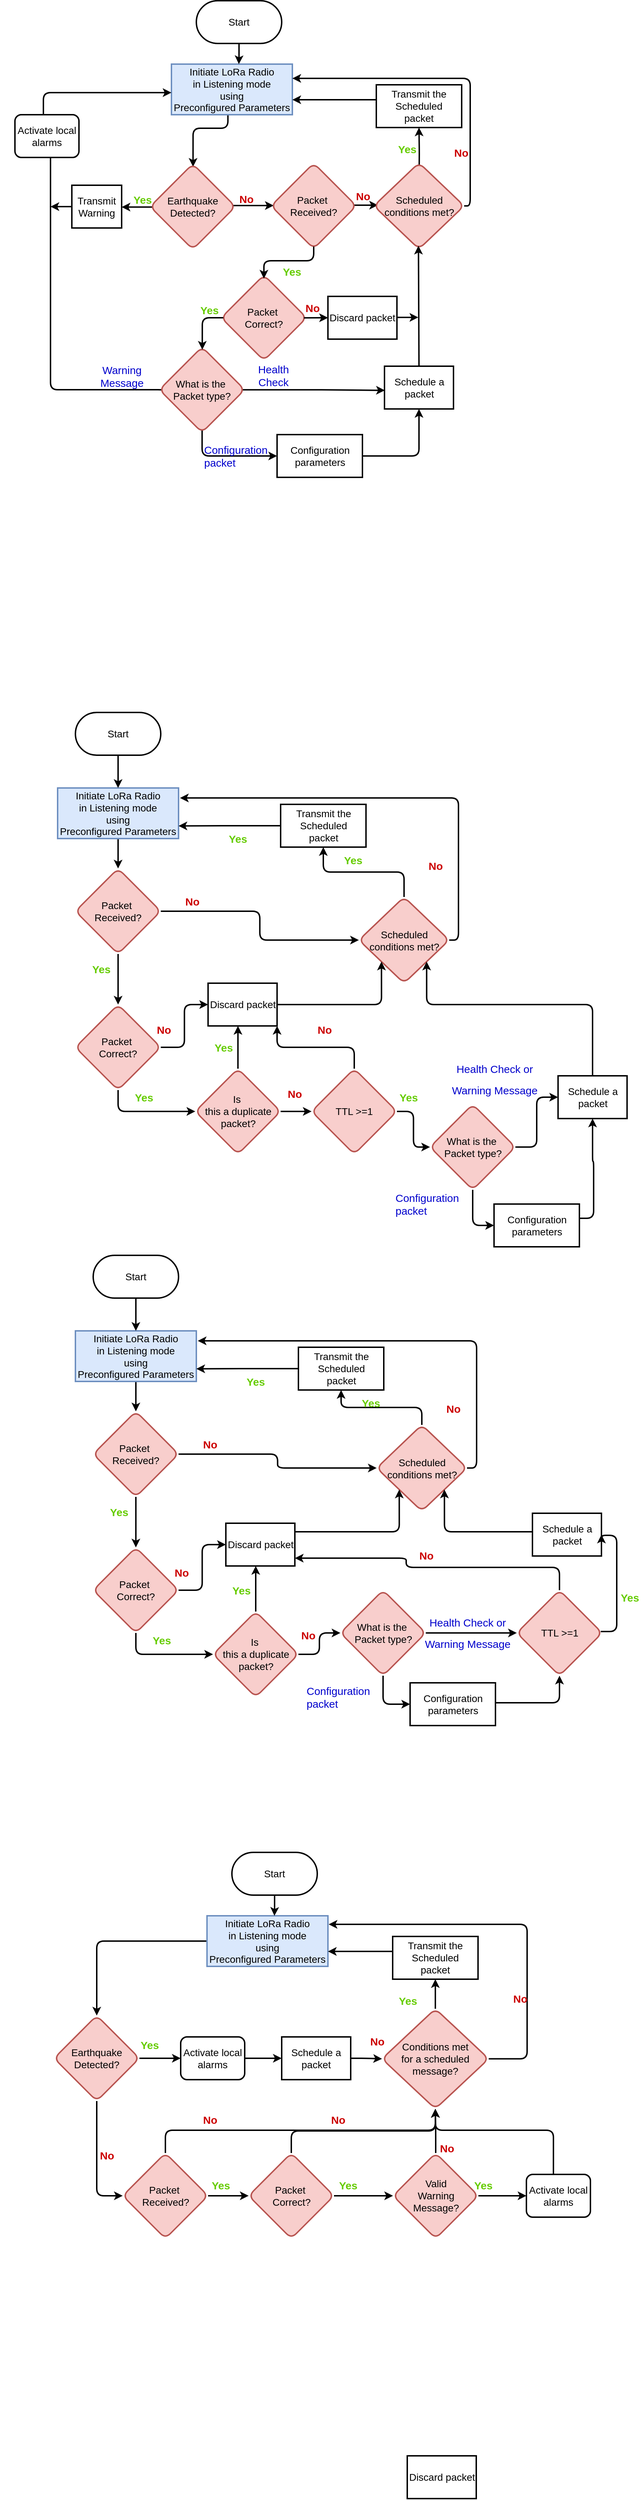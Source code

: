<mxfile version="24.7.1" type="github">
  <diagram name="Page-1" id="nr04e7j_lgrhqmW4x8mc">
    <mxGraphModel dx="1434" dy="778" grid="1" gridSize="10" guides="1" tooltips="1" connect="1" arrows="1" fold="1" page="1" pageScale="1" pageWidth="850" pageHeight="1100" math="0" shadow="0">
      <root>
        <mxCell id="0" />
        <mxCell id="1" parent="0" />
        <mxCell id="aT8a2JC3UvmOd2hiil9d-5" style="edgeStyle=orthogonalEdgeStyle;rounded=1;orthogonalLoop=1;jettySize=auto;html=1;exitX=0.467;exitY=0.991;exitDx=0;exitDy=0;entryX=0.503;entryY=0.034;entryDx=0;entryDy=0;fontStyle=0;entryPerimeter=0;strokeWidth=2;exitPerimeter=0;" parent="1" source="aT8a2JC3UvmOd2hiil9d-2" target="aT8a2JC3UvmOd2hiil9d-14" edge="1">
          <mxGeometry relative="1" as="geometry">
            <mxPoint x="390" y="260" as="targetPoint" />
            <Array as="points">
              <mxPoint x="389" y="240" />
              <mxPoint x="340" y="240" />
            </Array>
          </mxGeometry>
        </mxCell>
        <mxCell id="aT8a2JC3UvmOd2hiil9d-2" value="Initiate LoRa Radio&lt;br style=&quot;font-size: 14px;&quot;&gt;in Listening mode&lt;div style=&quot;font-size: 14px;&quot;&gt;using&lt;/div&gt;&lt;div style=&quot;font-size: 14px;&quot;&gt;Preconfigured Parameters&lt;br&gt;&lt;/div&gt;" style="rounded=1;whiteSpace=wrap;html=1;arcSize=0;fillColor=#dae8fc;strokeColor=#6c8ebf;fontStyle=0;fontSize=14;strokeWidth=2;" parent="1" vertex="1">
          <mxGeometry x="310" y="150" width="170" height="71" as="geometry" />
        </mxCell>
        <mxCell id="aT8a2JC3UvmOd2hiil9d-18" style="edgeStyle=orthogonalEdgeStyle;rounded=1;orthogonalLoop=1;jettySize=auto;html=1;entryX=0.023;entryY=0.504;entryDx=0;entryDy=0;fontStyle=0;exitX=0.967;exitY=0.496;exitDx=0;exitDy=0;exitPerimeter=0;entryPerimeter=0;strokeWidth=2;" parent="1" edge="1">
          <mxGeometry relative="1" as="geometry">
            <mxPoint x="397.0" y="348.54" as="sourcePoint" />
            <mxPoint x="453.72" y="348.5" as="targetPoint" />
          </mxGeometry>
        </mxCell>
        <mxCell id="aT8a2JC3UvmOd2hiil9d-23" value="No" style="edgeLabel;html=1;align=center;verticalAlign=middle;resizable=0;points=[];rounded=1;fontStyle=1;fontColor=#CC0000;fontSize=15;labelBackgroundColor=none;" parent="aT8a2JC3UvmOd2hiil9d-18" vertex="1" connectable="0">
          <mxGeometry x="-0.248" y="2" relative="1" as="geometry">
            <mxPoint x="-4" y="-8" as="offset" />
          </mxGeometry>
        </mxCell>
        <mxCell id="aT8a2JC3UvmOd2hiil9d-20" style="edgeStyle=orthogonalEdgeStyle;rounded=1;orthogonalLoop=1;jettySize=auto;html=1;fontStyle=0;exitX=0.027;exitY=0.505;exitDx=0;exitDy=0;exitPerimeter=0;strokeWidth=2;" parent="1" source="aT8a2JC3UvmOd2hiil9d-14" target="aT8a2JC3UvmOd2hiil9d-19" edge="1">
          <mxGeometry relative="1" as="geometry">
            <Array as="points">
              <mxPoint x="255" y="351" />
            </Array>
          </mxGeometry>
        </mxCell>
        <mxCell id="aT8a2JC3UvmOd2hiil9d-22" value="Yes" style="edgeLabel;html=1;align=center;verticalAlign=middle;resizable=0;points=[];rounded=1;fontStyle=1;fontColor=#66CC00;fontSize=15;labelBackgroundColor=none;" parent="aT8a2JC3UvmOd2hiil9d-20" vertex="1" connectable="0">
          <mxGeometry x="-0.588" y="1" relative="1" as="geometry">
            <mxPoint x="-5" y="-12" as="offset" />
          </mxGeometry>
        </mxCell>
        <mxCell id="aT8a2JC3UvmOd2hiil9d-14" value="Earthquake&lt;br style=&quot;font-size: 14px;&quot;&gt;Detected?" style="rhombus;whiteSpace=wrap;html=1;rounded=1;fillColor=#f8cecc;strokeColor=#b85450;fontStyle=0;fontSize=14;strokeWidth=2;" parent="1" vertex="1">
          <mxGeometry x="280" y="290" width="120" height="120" as="geometry" />
        </mxCell>
        <mxCell id="PVOLsWm9la5_ibdRfDDH-19" value="" style="edgeStyle=orthogonalEdgeStyle;rounded=1;orthogonalLoop=1;jettySize=auto;html=1;strokeWidth=2;curved=0;entryX=0.046;entryY=0.492;entryDx=0;entryDy=0;entryPerimeter=0;exitX=0.958;exitY=0.492;exitDx=0;exitDy=0;exitPerimeter=0;fontStyle=0" parent="1" source="aT8a2JC3UvmOd2hiil9d-16" target="aT8a2JC3UvmOd2hiil9d-48" edge="1">
          <mxGeometry relative="1" as="geometry" />
        </mxCell>
        <mxCell id="aT8a2JC3UvmOd2hiil9d-19" value="Transmit&lt;br style=&quot;font-size: 14px;&quot;&gt;Warning" style="rounded=0;whiteSpace=wrap;html=1;fontStyle=0;fontSize=14;strokeWidth=2;" parent="1" vertex="1">
          <mxGeometry x="170" y="320" width="70" height="60" as="geometry" />
        </mxCell>
        <mxCell id="aT8a2JC3UvmOd2hiil9d-16" value="Packet&amp;nbsp;&lt;div&gt;Received?&lt;/div&gt;" style="rhombus;whiteSpace=wrap;html=1;rounded=1;fillColor=#f8cecc;strokeColor=#b85450;fontStyle=0;fontSize=14;strokeWidth=2;" parent="1" vertex="1">
          <mxGeometry x="450" y="289" width="120" height="120" as="geometry" />
        </mxCell>
        <mxCell id="aT8a2JC3UvmOd2hiil9d-28" style="edgeStyle=orthogonalEdgeStyle;rounded=1;orthogonalLoop=1;jettySize=auto;html=1;entryX=1;entryY=0.5;entryDx=0;entryDy=0;fontStyle=1;strokeWidth=2;exitX=0.065;exitY=0.519;exitDx=0;exitDy=0;exitPerimeter=0;" parent="1" source="aT8a2JC3UvmOd2hiil9d-24" edge="1">
          <mxGeometry relative="1" as="geometry">
            <mxPoint x="140" y="250" as="targetPoint" />
            <Array as="points">
              <mxPoint x="301" y="607" />
              <mxPoint x="140" y="607" />
            </Array>
            <mxPoint x="380" y="500" as="sourcePoint" />
          </mxGeometry>
        </mxCell>
        <mxCell id="aT8a2JC3UvmOd2hiil9d-29" value="Warning&lt;br style=&quot;font-size: 15px;&quot;&gt;Message" style="edgeLabel;html=1;align=center;verticalAlign=middle;resizable=0;points=[];rounded=1;labelBackgroundColor=none;fontColor=#0000CC;fontStyle=0;fontSize=15;" parent="aT8a2JC3UvmOd2hiil9d-28" vertex="1" connectable="0">
          <mxGeometry x="-0.242" y="-1" relative="1" as="geometry">
            <mxPoint x="99" y="15" as="offset" />
          </mxGeometry>
        </mxCell>
        <mxCell id="aT8a2JC3UvmOd2hiil9d-33" style="edgeStyle=orthogonalEdgeStyle;rounded=1;orthogonalLoop=1;jettySize=auto;html=1;fontStyle=1;exitX=0.978;exitY=0.501;exitDx=0;exitDy=0;exitPerimeter=0;strokeWidth=2;entryX=0.005;entryY=0.565;entryDx=0;entryDy=0;entryPerimeter=0;" parent="1" source="aT8a2JC3UvmOd2hiil9d-24" target="aT8a2JC3UvmOd2hiil9d-32" edge="1">
          <mxGeometry relative="1" as="geometry">
            <mxPoint x="609.5" y="611" as="targetPoint" />
          </mxGeometry>
        </mxCell>
        <mxCell id="aT8a2JC3UvmOd2hiil9d-36" value="Health&lt;br style=&quot;font-size: 15px;&quot;&gt;Check" style="edgeLabel;html=1;align=center;verticalAlign=middle;resizable=0;points=[];rounded=1;labelBackgroundColor=none;fontColor=#0000CC;fontStyle=0;fontSize=15;" parent="aT8a2JC3UvmOd2hiil9d-33" vertex="1" connectable="0">
          <mxGeometry x="-0.448" relative="1" as="geometry">
            <mxPoint x="-13" y="-20" as="offset" />
          </mxGeometry>
        </mxCell>
        <mxCell id="aT8a2JC3UvmOd2hiil9d-40" style="edgeStyle=orthogonalEdgeStyle;rounded=1;orthogonalLoop=1;jettySize=auto;html=1;entryX=0;entryY=0.5;entryDx=0;entryDy=0;fontStyle=1;exitX=0.501;exitY=0.967;exitDx=0;exitDy=0;exitPerimeter=0;strokeWidth=2;" parent="1" source="aT8a2JC3UvmOd2hiil9d-24" target="aT8a2JC3UvmOd2hiil9d-39" edge="1">
          <mxGeometry relative="1" as="geometry">
            <Array as="points">
              <mxPoint x="353" y="700" />
              <mxPoint x="454" y="700" />
            </Array>
          </mxGeometry>
        </mxCell>
        <mxCell id="aT8a2JC3UvmOd2hiil9d-41" value="Configuration&amp;nbsp;&lt;div style=&quot;font-size: 15px;&quot;&gt;packet&lt;/div&gt;" style="edgeLabel;html=1;align=left;verticalAlign=middle;resizable=0;points=[];rounded=1;labelBackgroundColor=none;fontColor=#0000CC;fontStyle=0;fontSize=15;" parent="aT8a2JC3UvmOd2hiil9d-40" vertex="1" connectable="0">
          <mxGeometry x="-0.223" y="-2" relative="1" as="geometry">
            <mxPoint x="-18" y="-2" as="offset" />
          </mxGeometry>
        </mxCell>
        <mxCell id="aT8a2JC3UvmOd2hiil9d-24" value="What is the&amp;nbsp;&lt;div style=&quot;font-size: 14px;&quot;&gt;Packet type?&lt;/div&gt;" style="rhombus;whiteSpace=wrap;html=1;rounded=1;fillColor=#f8cecc;strokeColor=#b85450;fontStyle=0;fontSize=14;strokeWidth=2;" parent="1" vertex="1">
          <mxGeometry x="293" y="547" width="120" height="120" as="geometry" />
        </mxCell>
        <mxCell id="aT8a2JC3UvmOd2hiil9d-31" style="edgeStyle=orthogonalEdgeStyle;rounded=1;orthogonalLoop=1;jettySize=auto;html=1;fontStyle=1;strokeWidth=2;exitX=0.456;exitY=0.017;exitDx=0;exitDy=0;exitPerimeter=0;" parent="1" source="aT8a2JC3UvmOd2hiil9d-30" edge="1">
          <mxGeometry relative="1" as="geometry">
            <mxPoint x="310" y="190" as="targetPoint" />
            <mxPoint x="80" y="230" as="sourcePoint" />
            <Array as="points">
              <mxPoint x="131" y="230" />
              <mxPoint x="130" y="230" />
              <mxPoint x="130" y="190" />
            </Array>
          </mxGeometry>
        </mxCell>
        <mxCell id="aT8a2JC3UvmOd2hiil9d-30" value="Activate local alarms" style="rounded=1;whiteSpace=wrap;html=1;fontStyle=0;fontSize=14;strokeWidth=2;" parent="1" vertex="1">
          <mxGeometry x="90" y="221" width="90" height="60" as="geometry" />
        </mxCell>
        <mxCell id="aT8a2JC3UvmOd2hiil9d-32" value="Schedule a packet" style="rounded=0;whiteSpace=wrap;html=1;fontStyle=0;fontSize=14;strokeWidth=2;" parent="1" vertex="1">
          <mxGeometry x="609.5" y="574" width="97" height="60" as="geometry" />
        </mxCell>
        <mxCell id="aT8a2JC3UvmOd2hiil9d-42" style="edgeStyle=orthogonalEdgeStyle;rounded=1;orthogonalLoop=1;jettySize=auto;html=1;entryX=0.5;entryY=1;entryDx=0;entryDy=0;fontStyle=1;strokeWidth=2;" parent="1" source="aT8a2JC3UvmOd2hiil9d-39" target="aT8a2JC3UvmOd2hiil9d-32" edge="1">
          <mxGeometry relative="1" as="geometry">
            <mxPoint x="658" y="641" as="targetPoint" />
          </mxGeometry>
        </mxCell>
        <mxCell id="aT8a2JC3UvmOd2hiil9d-39" value="Configuration&lt;div style=&quot;font-size: 14px;&quot;&gt;parameters&lt;/div&gt;" style="rounded=0;whiteSpace=wrap;html=1;fontStyle=0;fontSize=14;strokeWidth=2;" parent="1" vertex="1">
          <mxGeometry x="458.5" y="670" width="120" height="60" as="geometry" />
        </mxCell>
        <mxCell id="aT8a2JC3UvmOd2hiil9d-62" value="" style="edgeStyle=orthogonalEdgeStyle;rounded=1;orthogonalLoop=1;jettySize=auto;html=1;strokeColor=default;align=center;verticalAlign=middle;fontFamily=Helvetica;fontSize=11;fontColor=default;labelBackgroundColor=default;endArrow=classic;strokeWidth=2;" parent="1" source="aT8a2JC3UvmOd2hiil9d-44" edge="1">
          <mxGeometry relative="1" as="geometry">
            <mxPoint x="404.753" y="129" as="sourcePoint" />
            <mxPoint x="404.75" y="150" as="targetPoint" />
          </mxGeometry>
        </mxCell>
        <mxCell id="aT8a2JC3UvmOd2hiil9d-44" value="Start" style="rounded=1;whiteSpace=wrap;html=1;arcSize=50;fontStyle=0;fontSize=14;strokeWidth=2;" parent="1" vertex="1">
          <mxGeometry x="345" y="61" width="120" height="60" as="geometry" />
        </mxCell>
        <mxCell id="PVOLsWm9la5_ibdRfDDH-25" style="edgeStyle=orthogonalEdgeStyle;rounded=1;orthogonalLoop=1;jettySize=auto;html=1;exitX=0.5;exitY=0.06;exitDx=0;exitDy=0;entryX=0.5;entryY=1;entryDx=0;entryDy=0;curved=0;strokeWidth=2;exitPerimeter=0;fontStyle=0" parent="1" target="aT8a2JC3UvmOd2hiil9d-53" edge="1">
          <mxGeometry relative="1" as="geometry">
            <mxPoint x="658.0" y="313.76" as="sourcePoint" />
          </mxGeometry>
        </mxCell>
        <mxCell id="1XFwvakkwBoAosKU2_6U-1" style="edgeStyle=orthogonalEdgeStyle;shape=connector;rounded=1;orthogonalLoop=1;jettySize=auto;html=1;exitX=1;exitY=0.5;exitDx=0;exitDy=0;strokeColor=default;strokeWidth=2;align=center;verticalAlign=middle;fontFamily=Helvetica;fontSize=11;fontColor=default;fontStyle=1;labelBackgroundColor=default;endArrow=classic;flowAnimation=0;curved=0;" parent="1" source="aT8a2JC3UvmOd2hiil9d-48" target="aT8a2JC3UvmOd2hiil9d-2" edge="1">
          <mxGeometry relative="1" as="geometry">
            <Array as="points">
              <mxPoint x="730" y="349" />
              <mxPoint x="730" y="170" />
            </Array>
          </mxGeometry>
        </mxCell>
        <mxCell id="aT8a2JC3UvmOd2hiil9d-48" value="Scheduled&lt;br style=&quot;font-size: 14px;&quot;&gt;conditions met?" style="rhombus;whiteSpace=wrap;html=1;rounded=1;fillColor=#f8cecc;strokeColor=#b85450;fontStyle=0;fontSize=14;strokeWidth=2;" parent="1" vertex="1">
          <mxGeometry x="594.5" y="288.5" width="127" height="121" as="geometry" />
        </mxCell>
        <mxCell id="aT8a2JC3UvmOd2hiil9d-56" style="edgeStyle=orthogonalEdgeStyle;rounded=0;orthogonalLoop=1;jettySize=auto;html=1;entryX=1;entryY=0.5;entryDx=0;entryDy=0;flowAnimation=0;fontStyle=1;strokeWidth=2;" parent="1" edge="1">
          <mxGeometry relative="1" as="geometry">
            <mxPoint x="598" y="200.0" as="sourcePoint" />
            <mxPoint x="480" y="200" as="targetPoint" />
          </mxGeometry>
        </mxCell>
        <mxCell id="aT8a2JC3UvmOd2hiil9d-53" value="Transmit the&lt;br style=&quot;font-size: 14px;&quot;&gt;Scheduled&lt;br style=&quot;font-size: 14px;&quot;&gt;packet" style="rounded=0;whiteSpace=wrap;html=1;fontStyle=0;fontSize=14;strokeWidth=2;" parent="1" vertex="1">
          <mxGeometry x="598" y="179" width="120" height="60" as="geometry" />
        </mxCell>
        <mxCell id="aT8a2JC3UvmOd2hiil9d-61" value="Yes" style="edgeLabel;html=1;align=center;verticalAlign=middle;resizable=0;points=[];fontStyle=1;fontColor=#66CC00;fontSize=15;labelBackgroundColor=none;" parent="1" vertex="1" connectable="0">
          <mxGeometry x="657.001" y="268.997" as="geometry">
            <mxPoint x="-16" as="offset" />
          </mxGeometry>
        </mxCell>
        <mxCell id="PVOLsWm9la5_ibdRfDDH-7" value="" style="endArrow=classic;html=1;rounded=1;exitX=0;exitY=0.5;exitDx=0;exitDy=0;curved=0;strokeWidth=2;fontStyle=0" parent="1" source="aT8a2JC3UvmOd2hiil9d-19" edge="1">
          <mxGeometry width="50" height="50" relative="1" as="geometry">
            <mxPoint x="220" y="240" as="sourcePoint" />
            <mxPoint x="140" y="350" as="targetPoint" />
          </mxGeometry>
        </mxCell>
        <mxCell id="PVOLsWm9la5_ibdRfDDH-18" value="&lt;b&gt;No&lt;/b&gt;" style="edgeLabel;html=1;align=center;verticalAlign=middle;resizable=0;points=[];rounded=1;fontStyle=0;fontColor=#CC0000;fontSize=15;labelBackgroundColor=none;" parent="1" connectable="0" vertex="1">
          <mxGeometry x="429.999" y="349.995" as="geometry">
            <mxPoint x="149" y="-15" as="offset" />
          </mxGeometry>
        </mxCell>
        <mxCell id="xMT419_eGAwAGplKJhdd-25" value="" style="edgeStyle=orthogonalEdgeStyle;rounded=0;orthogonalLoop=1;jettySize=auto;html=1;" parent="1" source="xMT419_eGAwAGplKJhdd-1" target="xMT419_eGAwAGplKJhdd-21" edge="1">
          <mxGeometry relative="1" as="geometry" />
        </mxCell>
        <mxCell id="xMT419_eGAwAGplKJhdd-1" value="&lt;div&gt;Packet&amp;nbsp;&lt;/div&gt;&lt;div&gt;Correct?&lt;/div&gt;" style="rhombus;whiteSpace=wrap;html=1;rounded=1;fillColor=#f8cecc;strokeColor=#b85450;fontStyle=0;fontSize=14;strokeWidth=2;" parent="1" vertex="1">
          <mxGeometry x="380" y="446" width="120" height="120" as="geometry" />
        </mxCell>
        <mxCell id="xMT419_eGAwAGplKJhdd-10" style="edgeStyle=orthogonalEdgeStyle;rounded=1;orthogonalLoop=1;jettySize=auto;html=1;fontStyle=1;strokeWidth=2;entryX=0.503;entryY=0.032;entryDx=0;entryDy=0;entryPerimeter=0;" parent="1" target="aT8a2JC3UvmOd2hiil9d-24" edge="1">
          <mxGeometry relative="1" as="geometry">
            <Array as="points">
              <mxPoint x="353" y="506" />
            </Array>
            <mxPoint x="383" y="506" as="sourcePoint" />
            <mxPoint x="353" y="576" as="targetPoint" />
          </mxGeometry>
        </mxCell>
        <mxCell id="xMT419_eGAwAGplKJhdd-11" value="Yes" style="edgeLabel;html=1;align=center;verticalAlign=middle;resizable=0;points=[];rounded=1;fontStyle=1;fontColor=#66CC00;fontSize=15;labelBackgroundColor=none;" parent="xMT419_eGAwAGplKJhdd-10" vertex="1" connectable="0">
          <mxGeometry x="-0.588" y="1" relative="1" as="geometry">
            <mxPoint x="-5" y="-12" as="offset" />
          </mxGeometry>
        </mxCell>
        <mxCell id="xMT419_eGAwAGplKJhdd-17" value="" style="endArrow=classic;html=1;rounded=1;exitX=0.5;exitY=0;exitDx=0;exitDy=0;entryX=0.494;entryY=0.962;entryDx=0;entryDy=0;entryPerimeter=0;curved=0;strokeWidth=2;" parent="1" source="aT8a2JC3UvmOd2hiil9d-32" target="aT8a2JC3UvmOd2hiil9d-48" edge="1">
          <mxGeometry width="50" height="50" relative="1" as="geometry">
            <mxPoint x="659" y="517" as="sourcePoint" />
            <mxPoint x="656.968" y="378.539" as="targetPoint" />
          </mxGeometry>
        </mxCell>
        <mxCell id="xMT419_eGAwAGplKJhdd-18" value="" style="endArrow=classic;html=1;rounded=1;exitX=0.5;exitY=0.975;exitDx=0;exitDy=0;curved=0;strokeWidth=2;entryX=0.5;entryY=0;entryDx=0;entryDy=0;exitPerimeter=0;" parent="1" source="aT8a2JC3UvmOd2hiil9d-16" edge="1">
          <mxGeometry width="50" height="50" relative="1" as="geometry">
            <mxPoint x="510" y="414" as="sourcePoint" />
            <mxPoint x="440" y="451" as="targetPoint" />
            <Array as="points">
              <mxPoint x="510" y="426" />
              <mxPoint x="440" y="426" />
            </Array>
          </mxGeometry>
        </mxCell>
        <mxCell id="xMT419_eGAwAGplKJhdd-20" value="Yes" style="edgeLabel;html=1;align=center;verticalAlign=middle;resizable=0;points=[];rounded=1;fontStyle=1;fontColor=#66CC00;fontSize=15;labelBackgroundColor=none;" parent="1" vertex="1" connectable="0">
          <mxGeometry x="480" y="440" as="geometry">
            <mxPoint x="-1" y="1" as="offset" />
          </mxGeometry>
        </mxCell>
        <mxCell id="xMT419_eGAwAGplKJhdd-21" value="Discard packet" style="rounded=0;whiteSpace=wrap;html=1;fontStyle=0;fontSize=14;strokeWidth=2;" parent="1" vertex="1">
          <mxGeometry x="530" y="476" width="97" height="60" as="geometry" />
        </mxCell>
        <mxCell id="xMT419_eGAwAGplKJhdd-22" value="" style="endArrow=classic;html=1;rounded=1;entryX=0;entryY=0.5;entryDx=0;entryDy=0;curved=0;strokeWidth=2;exitX=0.969;exitY=0.501;exitDx=0;exitDy=0;exitPerimeter=0;" parent="1" source="xMT419_eGAwAGplKJhdd-1" target="xMT419_eGAwAGplKJhdd-21" edge="1">
          <mxGeometry width="50" height="50" relative="1" as="geometry">
            <mxPoint x="500" y="506" as="sourcePoint" />
            <mxPoint x="470" y="516" as="targetPoint" />
          </mxGeometry>
        </mxCell>
        <mxCell id="xMT419_eGAwAGplKJhdd-23" value="" style="endArrow=classic;html=1;rounded=1;entryX=0;entryY=0.5;entryDx=0;entryDy=0;exitX=1;exitY=0.5;exitDx=0;exitDy=0;curved=0;strokeWidth=2;" parent="1" edge="1">
          <mxGeometry width="50" height="50" relative="1" as="geometry">
            <mxPoint x="627" y="505.5" as="sourcePoint" />
            <mxPoint x="657" y="505.5" as="targetPoint" />
          </mxGeometry>
        </mxCell>
        <mxCell id="xMT419_eGAwAGplKJhdd-24" value="No" style="edgeLabel;html=1;align=center;verticalAlign=middle;resizable=0;points=[];rounded=1;fontStyle=1;fontColor=#CC0000;fontSize=15;labelBackgroundColor=none;" parent="1" vertex="1" connectable="0">
          <mxGeometry x="507.999" y="491.525" as="geometry" />
        </mxCell>
        <mxCell id="iCfGl1xUMJOLYQ3UmWG8-1" value="&lt;b&gt;No&lt;/b&gt;" style="edgeLabel;html=1;align=center;verticalAlign=middle;resizable=0;points=[];rounded=1;fontStyle=0;fontColor=#CC0000;fontSize=15;labelBackgroundColor=none;" parent="1" connectable="0" vertex="1">
          <mxGeometry x="567.999" y="288.495" as="geometry">
            <mxPoint x="149" y="-15" as="offset" />
          </mxGeometry>
        </mxCell>
        <mxCell id="5e5JNWEMtE15wkdzbp1a-5" style="edgeStyle=orthogonalEdgeStyle;rounded=1;orthogonalLoop=1;jettySize=auto;html=1;entryX=0.5;entryY=0;entryDx=0;entryDy=0;strokeColor=default;strokeWidth=2;align=center;verticalAlign=middle;fontFamily=Helvetica;fontSize=11;fontColor=default;labelBackgroundColor=default;endArrow=classic;" parent="1" source="5e5JNWEMtE15wkdzbp1a-6" target="5e5JNWEMtE15wkdzbp1a-9" edge="1">
          <mxGeometry relative="1" as="geometry">
            <Array as="points">
              <mxPoint x="235" y="1260" />
              <mxPoint x="235" y="1260" />
            </Array>
          </mxGeometry>
        </mxCell>
        <mxCell id="5e5JNWEMtE15wkdzbp1a-6" value="Initiate LoRa Radio&lt;br style=&quot;font-size: 14px;&quot;&gt;in Listening mode&lt;div style=&quot;font-size: 14px;&quot;&gt;using&lt;/div&gt;&lt;div style=&quot;font-size: 14px;&quot;&gt;Preconfigured Parameters&lt;br&gt;&lt;/div&gt;" style="rounded=1;whiteSpace=wrap;html=1;arcSize=0;fillColor=#dae8fc;strokeColor=#6c8ebf;fontStyle=0;fontSize=14;strokeWidth=2;" parent="1" vertex="1">
          <mxGeometry x="150" y="1166" width="170" height="71" as="geometry" />
        </mxCell>
        <mxCell id="5e5JNWEMtE15wkdzbp1a-7" value="" style="edgeStyle=orthogonalEdgeStyle;rounded=1;orthogonalLoop=1;jettySize=auto;html=1;strokeColor=default;align=center;verticalAlign=middle;fontFamily=Helvetica;fontSize=11;fontColor=default;labelBackgroundColor=default;endArrow=classic;strokeWidth=2;" parent="1" source="5e5JNWEMtE15wkdzbp1a-8" target="5e5JNWEMtE15wkdzbp1a-6" edge="1">
          <mxGeometry relative="1" as="geometry">
            <mxPoint x="239.753" y="1128" as="sourcePoint" />
            <mxPoint x="239.75" y="1149" as="targetPoint" />
            <Array as="points">
              <mxPoint x="235" y="1140" />
              <mxPoint x="235" y="1140" />
            </Array>
          </mxGeometry>
        </mxCell>
        <mxCell id="5e5JNWEMtE15wkdzbp1a-8" value="Start" style="rounded=1;whiteSpace=wrap;html=1;arcSize=50;fontStyle=0;fontSize=14;strokeWidth=2;" parent="1" vertex="1">
          <mxGeometry x="175" y="1060" width="120" height="60" as="geometry" />
        </mxCell>
        <mxCell id="5e5JNWEMtE15wkdzbp1a-63" style="edgeStyle=orthogonalEdgeStyle;shape=connector;rounded=1;orthogonalLoop=1;jettySize=auto;html=1;exitX=0.5;exitY=1;exitDx=0;exitDy=0;entryX=0.5;entryY=0;entryDx=0;entryDy=0;strokeColor=default;strokeWidth=2;align=center;verticalAlign=middle;fontFamily=Helvetica;fontSize=11;fontColor=default;fontStyle=0;labelBackgroundColor=default;endArrow=classic;" parent="1" source="5e5JNWEMtE15wkdzbp1a-9" target="5e5JNWEMtE15wkdzbp1a-62" edge="1">
          <mxGeometry relative="1" as="geometry" />
        </mxCell>
        <mxCell id="5e5JNWEMtE15wkdzbp1a-9" value="Packet&amp;nbsp;&lt;div&gt;Received?&lt;/div&gt;" style="rhombus;whiteSpace=wrap;html=1;rounded=1;fillColor=#f8cecc;strokeColor=#b85450;fontStyle=0;fontSize=14;strokeWidth=2;" parent="1" vertex="1">
          <mxGeometry x="175" y="1279" width="120" height="120" as="geometry" />
        </mxCell>
        <mxCell id="5e5JNWEMtE15wkdzbp1a-10" value="" style="edgeStyle=orthogonalEdgeStyle;rounded=1;orthogonalLoop=1;jettySize=auto;html=1;strokeWidth=2;curved=0;exitX=1;exitY=0.5;exitDx=0;exitDy=0;fontStyle=0" parent="1" source="5e5JNWEMtE15wkdzbp1a-9" target="5e5JNWEMtE15wkdzbp1a-13" edge="1">
          <mxGeometry relative="1" as="geometry">
            <mxPoint x="407" y="1358" as="sourcePoint" />
          </mxGeometry>
        </mxCell>
        <mxCell id="5e5JNWEMtE15wkdzbp1a-11" style="edgeStyle=orthogonalEdgeStyle;rounded=1;orthogonalLoop=1;jettySize=auto;html=1;exitX=0.5;exitY=0;exitDx=0;exitDy=0;entryX=0.5;entryY=1;entryDx=0;entryDy=0;curved=0;strokeWidth=2;fontStyle=0" parent="1" source="5e5JNWEMtE15wkdzbp1a-13" target="5e5JNWEMtE15wkdzbp1a-15" edge="1">
          <mxGeometry relative="1" as="geometry">
            <mxPoint x="500.0" y="1323.76" as="sourcePoint" />
          </mxGeometry>
        </mxCell>
        <mxCell id="5e5JNWEMtE15wkdzbp1a-12" style="edgeStyle=orthogonalEdgeStyle;shape=connector;rounded=1;orthogonalLoop=1;jettySize=auto;html=1;exitX=1;exitY=0.5;exitDx=0;exitDy=0;strokeColor=default;strokeWidth=2;align=center;verticalAlign=middle;fontFamily=Helvetica;fontSize=11;fontColor=default;fontStyle=1;labelBackgroundColor=default;endArrow=classic;flowAnimation=0;curved=0;" parent="1" source="5e5JNWEMtE15wkdzbp1a-13" edge="1">
          <mxGeometry relative="1" as="geometry">
            <Array as="points">
              <mxPoint x="713.5" y="1380" />
              <mxPoint x="713.5" y="1180" />
            </Array>
            <mxPoint x="322" y="1180" as="targetPoint" />
          </mxGeometry>
        </mxCell>
        <mxCell id="5e5JNWEMtE15wkdzbp1a-13" value="Scheduled&lt;br style=&quot;font-size: 14px;&quot;&gt;conditions met?" style="rhombus;whiteSpace=wrap;html=1;rounded=1;fillColor=#f8cecc;strokeColor=#b85450;fontStyle=0;fontSize=14;strokeWidth=2;" parent="1" vertex="1">
          <mxGeometry x="573.5" y="1319" width="127" height="121" as="geometry" />
        </mxCell>
        <mxCell id="5e5JNWEMtE15wkdzbp1a-38" style="edgeStyle=orthogonalEdgeStyle;shape=connector;rounded=1;orthogonalLoop=1;jettySize=auto;html=1;entryX=1;entryY=0.75;entryDx=0;entryDy=0;strokeColor=default;strokeWidth=2;align=center;verticalAlign=middle;fontFamily=Helvetica;fontSize=11;fontColor=default;fontStyle=0;labelBackgroundColor=default;endArrow=classic;" parent="1" source="5e5JNWEMtE15wkdzbp1a-15" target="5e5JNWEMtE15wkdzbp1a-6" edge="1">
          <mxGeometry relative="1" as="geometry" />
        </mxCell>
        <mxCell id="5e5JNWEMtE15wkdzbp1a-15" value="Transmit the&lt;br style=&quot;font-size: 14px;&quot;&gt;Scheduled&lt;br style=&quot;font-size: 14px;&quot;&gt;packet" style="rounded=0;whiteSpace=wrap;html=1;fontStyle=0;fontSize=14;strokeWidth=2;" parent="1" vertex="1">
          <mxGeometry x="463.5" y="1189" width="120" height="60" as="geometry" />
        </mxCell>
        <mxCell id="5e5JNWEMtE15wkdzbp1a-16" value="Yes" style="edgeLabel;html=1;align=center;verticalAlign=middle;resizable=0;points=[];fontStyle=1;fontColor=#66CC00;fontSize=15;labelBackgroundColor=none;" parent="1" vertex="1" connectable="0">
          <mxGeometry x="418.501" y="1236.997" as="geometry">
            <mxPoint x="-16" as="offset" />
          </mxGeometry>
        </mxCell>
        <mxCell id="5e5JNWEMtE15wkdzbp1a-17" value="&lt;b&gt;No&lt;/b&gt;" style="edgeLabel;html=1;align=center;verticalAlign=middle;resizable=0;points=[];rounded=1;fontStyle=0;fontColor=#CC0000;fontSize=15;labelBackgroundColor=none;" parent="1" connectable="0" vertex="1">
          <mxGeometry x="189.999" y="1339.995" as="geometry">
            <mxPoint x="149" y="-15" as="offset" />
          </mxGeometry>
        </mxCell>
        <mxCell id="5e5JNWEMtE15wkdzbp1a-18" value="&lt;b&gt;No&lt;/b&gt;" style="edgeLabel;html=1;align=center;verticalAlign=middle;resizable=0;points=[];rounded=1;fontStyle=0;fontColor=#CC0000;fontSize=15;labelBackgroundColor=none;" parent="1" connectable="0" vertex="1">
          <mxGeometry x="531.499" y="1289.995" as="geometry">
            <mxPoint x="149" y="-15" as="offset" />
          </mxGeometry>
        </mxCell>
        <mxCell id="5e5JNWEMtE15wkdzbp1a-65" style="edgeStyle=orthogonalEdgeStyle;shape=connector;rounded=1;orthogonalLoop=1;jettySize=auto;html=1;entryX=0;entryY=0.5;entryDx=0;entryDy=0;strokeColor=default;strokeWidth=2;align=center;verticalAlign=middle;fontFamily=Helvetica;fontSize=11;fontColor=default;fontStyle=0;labelBackgroundColor=default;endArrow=classic;" parent="1" source="5e5JNWEMtE15wkdzbp1a-56" target="5e5JNWEMtE15wkdzbp1a-60" edge="1">
          <mxGeometry relative="1" as="geometry" />
        </mxCell>
        <mxCell id="5e5JNWEMtE15wkdzbp1a-56" value="&lt;div&gt;Is&amp;nbsp;&lt;/div&gt;&lt;div&gt;this a duplicate&lt;/div&gt;&lt;div&gt;packet?&lt;br&gt;&lt;/div&gt;" style="rhombus;whiteSpace=wrap;html=1;rounded=1;fillColor=#f8cecc;strokeColor=#b85450;fontStyle=0;fontSize=14;strokeWidth=2;" parent="1" vertex="1">
          <mxGeometry x="343.5" y="1560" width="120" height="120" as="geometry" />
        </mxCell>
        <mxCell id="5e5JNWEMtE15wkdzbp1a-76" style="edgeStyle=orthogonalEdgeStyle;shape=connector;rounded=1;orthogonalLoop=1;jettySize=auto;html=1;entryX=0;entryY=0.5;entryDx=0;entryDy=0;strokeColor=default;strokeWidth=2;align=center;verticalAlign=middle;fontFamily=Helvetica;fontSize=11;fontColor=default;fontStyle=0;labelBackgroundColor=default;endArrow=classic;" parent="1" source="5e5JNWEMtE15wkdzbp1a-60" target="5e5JNWEMtE15wkdzbp1a-72" edge="1">
          <mxGeometry relative="1" as="geometry" />
        </mxCell>
        <mxCell id="5e5JNWEMtE15wkdzbp1a-91" style="edgeStyle=orthogonalEdgeStyle;shape=connector;rounded=1;orthogonalLoop=1;jettySize=auto;html=1;exitX=0.5;exitY=0;exitDx=0;exitDy=0;entryX=1;entryY=1;entryDx=0;entryDy=0;strokeColor=default;strokeWidth=2;align=center;verticalAlign=middle;fontFamily=Helvetica;fontSize=11;fontColor=default;fontStyle=0;labelBackgroundColor=default;endArrow=classic;" parent="1" source="5e5JNWEMtE15wkdzbp1a-60" target="5e5JNWEMtE15wkdzbp1a-66" edge="1">
          <mxGeometry relative="1" as="geometry" />
        </mxCell>
        <mxCell id="5e5JNWEMtE15wkdzbp1a-60" value="TTL &amp;gt;=1 " style="rhombus;whiteSpace=wrap;html=1;rounded=1;fillColor=#f8cecc;strokeColor=#b85450;fontStyle=0;fontSize=14;strokeWidth=2;" parent="1" vertex="1">
          <mxGeometry x="507" y="1560" width="120" height="120" as="geometry" />
        </mxCell>
        <mxCell id="5e5JNWEMtE15wkdzbp1a-64" style="edgeStyle=orthogonalEdgeStyle;shape=connector;rounded=1;orthogonalLoop=1;jettySize=auto;html=1;exitX=0.5;exitY=1;exitDx=0;exitDy=0;strokeColor=default;strokeWidth=2;align=center;verticalAlign=middle;fontFamily=Helvetica;fontSize=11;fontColor=default;fontStyle=0;labelBackgroundColor=default;endArrow=classic;entryX=0;entryY=0.5;entryDx=0;entryDy=0;" parent="1" source="5e5JNWEMtE15wkdzbp1a-62" target="5e5JNWEMtE15wkdzbp1a-56" edge="1">
          <mxGeometry relative="1" as="geometry">
            <Array as="points">
              <mxPoint x="235.5" y="1620" />
            </Array>
          </mxGeometry>
        </mxCell>
        <mxCell id="5e5JNWEMtE15wkdzbp1a-80" style="edgeStyle=orthogonalEdgeStyle;shape=connector;rounded=1;orthogonalLoop=1;jettySize=auto;html=1;entryX=0;entryY=0.5;entryDx=0;entryDy=0;strokeColor=default;strokeWidth=2;align=center;verticalAlign=middle;fontFamily=Helvetica;fontSize=11;fontColor=default;fontStyle=0;labelBackgroundColor=default;endArrow=classic;" parent="1" source="5e5JNWEMtE15wkdzbp1a-62" target="5e5JNWEMtE15wkdzbp1a-66" edge="1">
          <mxGeometry relative="1" as="geometry" />
        </mxCell>
        <mxCell id="5e5JNWEMtE15wkdzbp1a-62" value="&lt;div&gt;Packet&amp;nbsp;&lt;/div&gt;&lt;div&gt;Correct?&lt;/div&gt;" style="rhombus;whiteSpace=wrap;html=1;rounded=1;fillColor=#f8cecc;strokeColor=#b85450;fontStyle=0;fontSize=14;strokeWidth=2;" parent="1" vertex="1">
          <mxGeometry x="175" y="1470" width="120" height="120" as="geometry" />
        </mxCell>
        <mxCell id="5e5JNWEMtE15wkdzbp1a-83" style="edgeStyle=orthogonalEdgeStyle;shape=connector;rounded=1;orthogonalLoop=1;jettySize=auto;html=1;strokeColor=default;strokeWidth=2;align=center;verticalAlign=middle;fontFamily=Helvetica;fontSize=11;fontColor=default;fontStyle=0;labelBackgroundColor=default;endArrow=classic;entryX=0;entryY=1;entryDx=0;entryDy=0;" parent="1" source="5e5JNWEMtE15wkdzbp1a-66" target="5e5JNWEMtE15wkdzbp1a-13" edge="1">
          <mxGeometry relative="1" as="geometry">
            <mxPoint x="633.5" y="1470" as="targetPoint" />
            <Array as="points">
              <mxPoint x="605.5" y="1470" />
            </Array>
          </mxGeometry>
        </mxCell>
        <mxCell id="5e5JNWEMtE15wkdzbp1a-66" value="Discard packet" style="rounded=0;whiteSpace=wrap;html=1;fontStyle=0;fontSize=14;strokeWidth=2;" parent="1" vertex="1">
          <mxGeometry x="361.5" y="1440" width="97" height="60" as="geometry" />
        </mxCell>
        <mxCell id="5e5JNWEMtE15wkdzbp1a-67" value="Configuration&amp;nbsp;&lt;div style=&quot;font-size: 15px;&quot;&gt;packet&lt;/div&gt;" style="edgeLabel;html=1;align=left;verticalAlign=middle;resizable=0;points=[];rounded=1;labelBackgroundColor=none;fontColor=#0000CC;fontStyle=0;fontSize=15;" parent="1" vertex="1" connectable="0">
          <mxGeometry x="623.495" y="1750.004" as="geometry" />
        </mxCell>
        <mxCell id="5e5JNWEMtE15wkdzbp1a-68" style="edgeStyle=orthogonalEdgeStyle;shape=connector;rounded=1;orthogonalLoop=1;jettySize=auto;html=1;strokeColor=default;strokeWidth=2;align=center;verticalAlign=middle;fontFamily=Helvetica;fontSize=11;fontColor=default;labelBackgroundColor=default;endArrow=classic;entryX=0.5;entryY=1;entryDx=0;entryDy=0;" parent="1" source="5e5JNWEMtE15wkdzbp1a-69" target="5e5JNWEMtE15wkdzbp1a-73" edge="1">
          <mxGeometry relative="1" as="geometry">
            <mxPoint x="1060.5" y="1660" as="targetPoint" />
            <Array as="points">
              <mxPoint x="903.5" y="1770" />
              <mxPoint x="903.5" y="1690" />
              <mxPoint x="902.5" y="1690" />
            </Array>
          </mxGeometry>
        </mxCell>
        <mxCell id="5e5JNWEMtE15wkdzbp1a-69" value="Configuration&lt;div style=&quot;font-size: 14px;&quot;&gt;parameters&lt;/div&gt;" style="rounded=0;whiteSpace=wrap;html=1;fontStyle=0;fontSize=14;strokeWidth=2;" parent="1" vertex="1">
          <mxGeometry x="763.5" y="1750" width="120" height="60" as="geometry" />
        </mxCell>
        <mxCell id="5e5JNWEMtE15wkdzbp1a-70" style="edgeStyle=orthogonalEdgeStyle;shape=connector;rounded=1;orthogonalLoop=1;jettySize=auto;html=1;exitX=0.5;exitY=1;exitDx=0;exitDy=0;entryX=0;entryY=0.5;entryDx=0;entryDy=0;strokeColor=default;strokeWidth=2;align=center;verticalAlign=middle;fontFamily=Helvetica;fontSize=11;fontColor=default;labelBackgroundColor=default;endArrow=classic;" parent="1" source="5e5JNWEMtE15wkdzbp1a-72" target="5e5JNWEMtE15wkdzbp1a-69" edge="1">
          <mxGeometry relative="1" as="geometry" />
        </mxCell>
        <mxCell id="5e5JNWEMtE15wkdzbp1a-71" style="edgeStyle=orthogonalEdgeStyle;shape=connector;rounded=1;orthogonalLoop=1;jettySize=auto;html=1;entryX=0;entryY=0.5;entryDx=0;entryDy=0;strokeColor=default;strokeWidth=2;align=center;verticalAlign=middle;fontFamily=Helvetica;fontSize=11;fontColor=default;labelBackgroundColor=default;endArrow=classic;" parent="1" source="5e5JNWEMtE15wkdzbp1a-72" target="5e5JNWEMtE15wkdzbp1a-73" edge="1">
          <mxGeometry relative="1" as="geometry" />
        </mxCell>
        <mxCell id="5e5JNWEMtE15wkdzbp1a-72" value="What is the&amp;nbsp;&lt;div style=&quot;font-size: 14px;&quot;&gt;Packet type?&lt;/div&gt;" style="rhombus;whiteSpace=wrap;html=1;rounded=1;fillColor=#f8cecc;strokeColor=#b85450;fontStyle=0;fontSize=14;strokeWidth=2;" parent="1" vertex="1">
          <mxGeometry x="673.5" y="1610" width="120" height="120" as="geometry" />
        </mxCell>
        <mxCell id="5e5JNWEMtE15wkdzbp1a-85" style="edgeStyle=orthogonalEdgeStyle;shape=connector;rounded=1;orthogonalLoop=1;jettySize=auto;html=1;entryX=1;entryY=1;entryDx=0;entryDy=0;strokeColor=default;strokeWidth=2;align=center;verticalAlign=middle;fontFamily=Helvetica;fontSize=11;fontColor=default;fontStyle=0;labelBackgroundColor=default;endArrow=classic;" parent="1" source="5e5JNWEMtE15wkdzbp1a-73" target="5e5JNWEMtE15wkdzbp1a-13" edge="1">
          <mxGeometry relative="1" as="geometry">
            <Array as="points">
              <mxPoint x="902.5" y="1470" />
              <mxPoint x="668.5" y="1470" />
            </Array>
          </mxGeometry>
        </mxCell>
        <mxCell id="5e5JNWEMtE15wkdzbp1a-73" value="Schedule a packet" style="rounded=0;whiteSpace=wrap;html=1;fontStyle=0;fontSize=14;strokeWidth=2;" parent="1" vertex="1">
          <mxGeometry x="853.5" y="1570" width="97" height="60" as="geometry" />
        </mxCell>
        <mxCell id="5e5JNWEMtE15wkdzbp1a-77" value="" style="group" parent="1" vertex="1" connectable="0">
          <mxGeometry x="763.5" y="1560.003" width="0.004" height="29.992" as="geometry" />
        </mxCell>
        <mxCell id="5e5JNWEMtE15wkdzbp1a-74" value="Warning Message" style="edgeLabel;html=1;align=center;verticalAlign=middle;resizable=0;points=[];rounded=1;labelBackgroundColor=none;fontColor=#0000CC;fontStyle=0;fontSize=15;" parent="5e5JNWEMtE15wkdzbp1a-77" vertex="1" connectable="0">
          <mxGeometry y="29.992" as="geometry" />
        </mxCell>
        <mxCell id="5e5JNWEMtE15wkdzbp1a-75" value="Health Check or" style="edgeLabel;html=1;align=center;verticalAlign=middle;resizable=0;points=[];rounded=1;labelBackgroundColor=none;fontColor=#0000CC;fontStyle=0;fontSize=15;" parent="5e5JNWEMtE15wkdzbp1a-77" vertex="1" connectable="0">
          <mxGeometry x="0.004" as="geometry" />
        </mxCell>
        <mxCell id="5e5JNWEMtE15wkdzbp1a-81" style="edgeStyle=orthogonalEdgeStyle;shape=connector;rounded=1;orthogonalLoop=1;jettySize=auto;html=1;entryX=0.433;entryY=1;entryDx=0;entryDy=0;entryPerimeter=0;strokeColor=default;strokeWidth=2;align=center;verticalAlign=middle;fontFamily=Helvetica;fontSize=11;fontColor=default;fontStyle=0;labelBackgroundColor=default;endArrow=classic;" parent="1" source="5e5JNWEMtE15wkdzbp1a-56" target="5e5JNWEMtE15wkdzbp1a-66" edge="1">
          <mxGeometry relative="1" as="geometry" />
        </mxCell>
        <mxCell id="5e5JNWEMtE15wkdzbp1a-86" value="Yes" style="edgeLabel;html=1;align=center;verticalAlign=middle;resizable=0;points=[];fontStyle=1;fontColor=#66CC00;fontSize=15;labelBackgroundColor=none;" parent="1" vertex="1" connectable="0">
          <mxGeometry x="763.501" y="1269.997" as="geometry">
            <mxPoint x="-199" y="-3" as="offset" />
          </mxGeometry>
        </mxCell>
        <mxCell id="5e5JNWEMtE15wkdzbp1a-87" value="Yes" style="edgeLabel;html=1;align=center;verticalAlign=middle;resizable=0;points=[];fontStyle=1;fontColor=#66CC00;fontSize=15;labelBackgroundColor=none;" parent="1" vertex="1" connectable="0">
          <mxGeometry x="398.501" y="1529.997" as="geometry">
            <mxPoint x="-16" as="offset" />
          </mxGeometry>
        </mxCell>
        <mxCell id="5e5JNWEMtE15wkdzbp1a-88" value="Yes" style="edgeLabel;html=1;align=center;verticalAlign=middle;resizable=0;points=[];fontStyle=1;fontColor=#66CC00;fontSize=15;labelBackgroundColor=none;" parent="1" vertex="1" connectable="0">
          <mxGeometry x="286.491" y="1599.997" as="geometry">
            <mxPoint x="-16" as="offset" />
          </mxGeometry>
        </mxCell>
        <mxCell id="5e5JNWEMtE15wkdzbp1a-89" value="Yes" style="edgeLabel;html=1;align=center;verticalAlign=middle;resizable=0;points=[];fontStyle=1;fontColor=#66CC00;fontSize=15;labelBackgroundColor=none;" parent="1" vertex="1" connectable="0">
          <mxGeometry x="226.501" y="1419.997" as="geometry">
            <mxPoint x="-16" as="offset" />
          </mxGeometry>
        </mxCell>
        <mxCell id="5e5JNWEMtE15wkdzbp1a-90" value="Yes" style="edgeLabel;html=1;align=center;verticalAlign=middle;resizable=0;points=[];fontStyle=1;fontColor=#66CC00;fontSize=15;labelBackgroundColor=none;" parent="1" vertex="1" connectable="0">
          <mxGeometry x="658.501" y="1599.997" as="geometry">
            <mxPoint x="-16" as="offset" />
          </mxGeometry>
        </mxCell>
        <mxCell id="5e5JNWEMtE15wkdzbp1a-92" value="&lt;b&gt;No&lt;/b&gt;" style="edgeLabel;html=1;align=center;verticalAlign=middle;resizable=0;points=[];rounded=1;fontStyle=0;fontColor=#CC0000;fontSize=15;labelBackgroundColor=none;" parent="1" connectable="0" vertex="1">
          <mxGeometry x="149.999" y="1519.995" as="geometry">
            <mxPoint x="149" y="-15" as="offset" />
          </mxGeometry>
        </mxCell>
        <mxCell id="5e5JNWEMtE15wkdzbp1a-93" value="&lt;b&gt;No&lt;/b&gt;" style="edgeLabel;html=1;align=center;verticalAlign=middle;resizable=0;points=[];rounded=1;fontStyle=0;fontColor=#CC0000;fontSize=15;labelBackgroundColor=none;" parent="1" connectable="0" vertex="1">
          <mxGeometry x="333.499" y="1609.995" as="geometry">
            <mxPoint x="149" y="-15" as="offset" />
          </mxGeometry>
        </mxCell>
        <mxCell id="5e5JNWEMtE15wkdzbp1a-94" value="&lt;b&gt;No&lt;/b&gt;" style="edgeLabel;html=1;align=center;verticalAlign=middle;resizable=0;points=[];rounded=1;fontStyle=0;fontColor=#CC0000;fontSize=15;labelBackgroundColor=none;" parent="1" connectable="0" vertex="1">
          <mxGeometry x="375.999" y="1519.995" as="geometry">
            <mxPoint x="149" y="-15" as="offset" />
          </mxGeometry>
        </mxCell>
        <mxCell id="5e5JNWEMtE15wkdzbp1a-95" style="edgeStyle=orthogonalEdgeStyle;rounded=1;orthogonalLoop=1;jettySize=auto;html=1;entryX=0.5;entryY=0;entryDx=0;entryDy=0;strokeColor=default;strokeWidth=2;align=center;verticalAlign=middle;fontFamily=Helvetica;fontSize=11;fontColor=default;labelBackgroundColor=default;endArrow=classic;" parent="1" source="5e5JNWEMtE15wkdzbp1a-96" target="5e5JNWEMtE15wkdzbp1a-100" edge="1">
          <mxGeometry relative="1" as="geometry">
            <Array as="points">
              <mxPoint x="260" y="2022" />
              <mxPoint x="260" y="2022" />
            </Array>
          </mxGeometry>
        </mxCell>
        <mxCell id="5e5JNWEMtE15wkdzbp1a-96" value="Initiate LoRa Radio&lt;br style=&quot;font-size: 14px;&quot;&gt;in Listening mode&lt;div style=&quot;font-size: 14px;&quot;&gt;using&lt;/div&gt;&lt;div style=&quot;font-size: 14px;&quot;&gt;Preconfigured Parameters&lt;br&gt;&lt;/div&gt;" style="rounded=1;whiteSpace=wrap;html=1;arcSize=0;fillColor=#dae8fc;strokeColor=#6c8ebf;fontStyle=0;fontSize=14;strokeWidth=2;" parent="1" vertex="1">
          <mxGeometry x="175" y="1928" width="170" height="71" as="geometry" />
        </mxCell>
        <mxCell id="5e5JNWEMtE15wkdzbp1a-97" value="" style="edgeStyle=orthogonalEdgeStyle;rounded=1;orthogonalLoop=1;jettySize=auto;html=1;strokeColor=default;align=center;verticalAlign=middle;fontFamily=Helvetica;fontSize=11;fontColor=default;labelBackgroundColor=default;endArrow=classic;strokeWidth=2;" parent="1" source="5e5JNWEMtE15wkdzbp1a-98" target="5e5JNWEMtE15wkdzbp1a-96" edge="1">
          <mxGeometry relative="1" as="geometry">
            <mxPoint x="264.753" y="1890" as="sourcePoint" />
            <mxPoint x="264.75" y="1911" as="targetPoint" />
            <Array as="points">
              <mxPoint x="260" y="1902" />
              <mxPoint x="260" y="1902" />
            </Array>
          </mxGeometry>
        </mxCell>
        <mxCell id="5e5JNWEMtE15wkdzbp1a-98" value="Start" style="rounded=1;whiteSpace=wrap;html=1;arcSize=50;fontStyle=0;fontSize=14;strokeWidth=2;" parent="1" vertex="1">
          <mxGeometry x="200" y="1822" width="120" height="60" as="geometry" />
        </mxCell>
        <mxCell id="5e5JNWEMtE15wkdzbp1a-99" style="edgeStyle=orthogonalEdgeStyle;shape=connector;rounded=1;orthogonalLoop=1;jettySize=auto;html=1;exitX=0.5;exitY=1;exitDx=0;exitDy=0;entryX=0.5;entryY=0;entryDx=0;entryDy=0;strokeColor=default;strokeWidth=2;align=center;verticalAlign=middle;fontFamily=Helvetica;fontSize=11;fontColor=default;fontStyle=0;labelBackgroundColor=default;endArrow=classic;" parent="1" source="5e5JNWEMtE15wkdzbp1a-100" target="5e5JNWEMtE15wkdzbp1a-117" edge="1">
          <mxGeometry relative="1" as="geometry" />
        </mxCell>
        <mxCell id="5e5JNWEMtE15wkdzbp1a-100" value="Packet&amp;nbsp;&lt;div&gt;Received?&lt;/div&gt;" style="rhombus;whiteSpace=wrap;html=1;rounded=1;fillColor=#f8cecc;strokeColor=#b85450;fontStyle=0;fontSize=14;strokeWidth=2;" parent="1" vertex="1">
          <mxGeometry x="200" y="2041" width="120" height="120" as="geometry" />
        </mxCell>
        <mxCell id="5e5JNWEMtE15wkdzbp1a-101" value="" style="edgeStyle=orthogonalEdgeStyle;rounded=1;orthogonalLoop=1;jettySize=auto;html=1;strokeWidth=2;curved=0;exitX=1;exitY=0.5;exitDx=0;exitDy=0;fontStyle=0" parent="1" source="5e5JNWEMtE15wkdzbp1a-100" target="5e5JNWEMtE15wkdzbp1a-104" edge="1">
          <mxGeometry relative="1" as="geometry">
            <mxPoint x="432" y="2120" as="sourcePoint" />
          </mxGeometry>
        </mxCell>
        <mxCell id="5e5JNWEMtE15wkdzbp1a-102" style="edgeStyle=orthogonalEdgeStyle;rounded=1;orthogonalLoop=1;jettySize=auto;html=1;exitX=0.5;exitY=0;exitDx=0;exitDy=0;entryX=0.5;entryY=1;entryDx=0;entryDy=0;curved=0;strokeWidth=2;fontStyle=0" parent="1" source="5e5JNWEMtE15wkdzbp1a-104" target="5e5JNWEMtE15wkdzbp1a-106" edge="1">
          <mxGeometry relative="1" as="geometry">
            <mxPoint x="525.0" y="2085.76" as="sourcePoint" />
          </mxGeometry>
        </mxCell>
        <mxCell id="5e5JNWEMtE15wkdzbp1a-103" style="edgeStyle=orthogonalEdgeStyle;shape=connector;rounded=1;orthogonalLoop=1;jettySize=auto;html=1;exitX=1;exitY=0.5;exitDx=0;exitDy=0;strokeColor=default;strokeWidth=2;align=center;verticalAlign=middle;fontFamily=Helvetica;fontSize=11;fontColor=default;fontStyle=1;labelBackgroundColor=default;endArrow=classic;flowAnimation=0;curved=0;" parent="1" source="5e5JNWEMtE15wkdzbp1a-104" edge="1">
          <mxGeometry relative="1" as="geometry">
            <Array as="points">
              <mxPoint x="739" y="2121" />
              <mxPoint x="739" y="1942" />
            </Array>
            <mxPoint x="347" y="1942" as="targetPoint" />
          </mxGeometry>
        </mxCell>
        <mxCell id="5e5JNWEMtE15wkdzbp1a-104" value="Scheduled&lt;br style=&quot;font-size: 14px;&quot;&gt;conditions met?" style="rhombus;whiteSpace=wrap;html=1;rounded=1;fillColor=#f8cecc;strokeColor=#b85450;fontStyle=0;fontSize=14;strokeWidth=2;" parent="1" vertex="1">
          <mxGeometry x="598.5" y="2060" width="127" height="121" as="geometry" />
        </mxCell>
        <mxCell id="5e5JNWEMtE15wkdzbp1a-105" style="edgeStyle=orthogonalEdgeStyle;shape=connector;rounded=1;orthogonalLoop=1;jettySize=auto;html=1;entryX=1;entryY=0.75;entryDx=0;entryDy=0;strokeColor=default;strokeWidth=2;align=center;verticalAlign=middle;fontFamily=Helvetica;fontSize=11;fontColor=default;fontStyle=0;labelBackgroundColor=default;endArrow=classic;" parent="1" source="5e5JNWEMtE15wkdzbp1a-106" target="5e5JNWEMtE15wkdzbp1a-96" edge="1">
          <mxGeometry relative="1" as="geometry" />
        </mxCell>
        <mxCell id="5e5JNWEMtE15wkdzbp1a-106" value="Transmit the&lt;br style=&quot;font-size: 14px;&quot;&gt;Scheduled&lt;br style=&quot;font-size: 14px;&quot;&gt;packet" style="rounded=0;whiteSpace=wrap;html=1;fontStyle=0;fontSize=14;strokeWidth=2;" parent="1" vertex="1">
          <mxGeometry x="488.5" y="1951" width="120" height="60" as="geometry" />
        </mxCell>
        <mxCell id="5e5JNWEMtE15wkdzbp1a-107" value="Yes" style="edgeLabel;html=1;align=center;verticalAlign=middle;resizable=0;points=[];fontStyle=1;fontColor=#66CC00;fontSize=15;labelBackgroundColor=none;" parent="1" vertex="1" connectable="0">
          <mxGeometry x="443.501" y="1998.997" as="geometry">
            <mxPoint x="-16" as="offset" />
          </mxGeometry>
        </mxCell>
        <mxCell id="5e5JNWEMtE15wkdzbp1a-108" value="&lt;b&gt;No&lt;/b&gt;" style="edgeLabel;html=1;align=center;verticalAlign=middle;resizable=0;points=[];rounded=1;fontStyle=0;fontColor=#CC0000;fontSize=15;labelBackgroundColor=none;" parent="1" connectable="0" vertex="1">
          <mxGeometry x="214.999" y="2101.995" as="geometry">
            <mxPoint x="149" y="-15" as="offset" />
          </mxGeometry>
        </mxCell>
        <mxCell id="5e5JNWEMtE15wkdzbp1a-109" value="&lt;b&gt;No&lt;/b&gt;" style="edgeLabel;html=1;align=center;verticalAlign=middle;resizable=0;points=[];rounded=1;fontStyle=0;fontColor=#CC0000;fontSize=15;labelBackgroundColor=none;" parent="1" connectable="0" vertex="1">
          <mxGeometry x="556.499" y="2051.995" as="geometry">
            <mxPoint x="149" y="-15" as="offset" />
          </mxGeometry>
        </mxCell>
        <mxCell id="5e5JNWEMtE15wkdzbp1a-110" style="edgeStyle=orthogonalEdgeStyle;shape=connector;rounded=1;orthogonalLoop=1;jettySize=auto;html=1;strokeColor=default;strokeWidth=2;align=center;verticalAlign=middle;fontFamily=Helvetica;fontSize=11;fontColor=default;fontStyle=0;labelBackgroundColor=default;endArrow=classic;" parent="1" source="5e5JNWEMtE15wkdzbp1a-111" target="5e5JNWEMtE15wkdzbp1a-125" edge="1">
          <mxGeometry relative="1" as="geometry">
            <mxPoint x="532" y="2382" as="targetPoint" />
          </mxGeometry>
        </mxCell>
        <mxCell id="5e5JNWEMtE15wkdzbp1a-111" value="&lt;div&gt;Is&amp;nbsp;&lt;/div&gt;&lt;div&gt;this a duplicate&lt;/div&gt;&lt;div&gt;packet?&lt;br&gt;&lt;/div&gt;" style="rhombus;whiteSpace=wrap;html=1;rounded=1;fillColor=#f8cecc;strokeColor=#b85450;fontStyle=0;fontSize=14;strokeWidth=2;" parent="1" vertex="1">
          <mxGeometry x="368.5" y="2322" width="120" height="120" as="geometry" />
        </mxCell>
        <mxCell id="5e5JNWEMtE15wkdzbp1a-115" style="edgeStyle=orthogonalEdgeStyle;shape=connector;rounded=1;orthogonalLoop=1;jettySize=auto;html=1;exitX=0.5;exitY=1;exitDx=0;exitDy=0;strokeColor=default;strokeWidth=2;align=center;verticalAlign=middle;fontFamily=Helvetica;fontSize=11;fontColor=default;fontStyle=0;labelBackgroundColor=default;endArrow=classic;entryX=0;entryY=0.5;entryDx=0;entryDy=0;" parent="1" source="5e5JNWEMtE15wkdzbp1a-117" target="5e5JNWEMtE15wkdzbp1a-111" edge="1">
          <mxGeometry relative="1" as="geometry">
            <Array as="points">
              <mxPoint x="260.5" y="2382" />
            </Array>
          </mxGeometry>
        </mxCell>
        <mxCell id="5e5JNWEMtE15wkdzbp1a-116" style="edgeStyle=orthogonalEdgeStyle;shape=connector;rounded=1;orthogonalLoop=1;jettySize=auto;html=1;entryX=0;entryY=0.5;entryDx=0;entryDy=0;strokeColor=default;strokeWidth=2;align=center;verticalAlign=middle;fontFamily=Helvetica;fontSize=11;fontColor=default;fontStyle=0;labelBackgroundColor=default;endArrow=classic;" parent="1" source="5e5JNWEMtE15wkdzbp1a-117" target="5e5JNWEMtE15wkdzbp1a-119" edge="1">
          <mxGeometry relative="1" as="geometry" />
        </mxCell>
        <mxCell id="5e5JNWEMtE15wkdzbp1a-117" value="&lt;div&gt;Packet&amp;nbsp;&lt;/div&gt;&lt;div&gt;Correct?&lt;/div&gt;" style="rhombus;whiteSpace=wrap;html=1;rounded=1;fillColor=#f8cecc;strokeColor=#b85450;fontStyle=0;fontSize=14;strokeWidth=2;" parent="1" vertex="1">
          <mxGeometry x="200" y="2232" width="120" height="120" as="geometry" />
        </mxCell>
        <mxCell id="5e5JNWEMtE15wkdzbp1a-118" style="edgeStyle=orthogonalEdgeStyle;shape=connector;rounded=1;orthogonalLoop=1;jettySize=auto;html=1;strokeColor=default;strokeWidth=2;align=center;verticalAlign=middle;fontFamily=Helvetica;fontSize=11;fontColor=default;fontStyle=0;labelBackgroundColor=default;endArrow=classic;entryX=0;entryY=1;entryDx=0;entryDy=0;" parent="1" source="5e5JNWEMtE15wkdzbp1a-119" target="5e5JNWEMtE15wkdzbp1a-104" edge="1">
          <mxGeometry relative="1" as="geometry">
            <mxPoint x="658.5" y="2232" as="targetPoint" />
            <Array as="points">
              <mxPoint x="630" y="2210" />
            </Array>
          </mxGeometry>
        </mxCell>
        <mxCell id="5e5JNWEMtE15wkdzbp1a-119" value="Discard packet" style="rounded=0;whiteSpace=wrap;html=1;fontStyle=0;fontSize=14;strokeWidth=2;" parent="1" vertex="1">
          <mxGeometry x="386.5" y="2198" width="97" height="60" as="geometry" />
        </mxCell>
        <mxCell id="5e5JNWEMtE15wkdzbp1a-120" value="Configuration&amp;nbsp;&lt;div style=&quot;font-size: 15px;&quot;&gt;packet&lt;/div&gt;" style="edgeLabel;html=1;align=left;verticalAlign=middle;resizable=0;points=[];rounded=1;labelBackgroundColor=none;fontColor=#0000CC;fontStyle=0;fontSize=15;" parent="1" vertex="1" connectable="0">
          <mxGeometry x="498.495" y="2442.004" as="geometry" />
        </mxCell>
        <mxCell id="5e5JNWEMtE15wkdzbp1a-142" style="edgeStyle=orthogonalEdgeStyle;shape=connector;rounded=1;orthogonalLoop=1;jettySize=auto;html=1;entryX=0.5;entryY=1;entryDx=0;entryDy=0;strokeColor=default;strokeWidth=2;align=center;verticalAlign=middle;fontFamily=Helvetica;fontSize=11;fontColor=default;fontStyle=0;labelBackgroundColor=default;endArrow=classic;" parent="1" source="5e5JNWEMtE15wkdzbp1a-122" target="5e5JNWEMtE15wkdzbp1a-140" edge="1">
          <mxGeometry relative="1" as="geometry">
            <Array as="points">
              <mxPoint x="856" y="2450" />
            </Array>
          </mxGeometry>
        </mxCell>
        <mxCell id="5e5JNWEMtE15wkdzbp1a-122" value="Configuration&lt;div style=&quot;font-size: 14px;&quot;&gt;parameters&lt;/div&gt;" style="rounded=0;whiteSpace=wrap;html=1;fontStyle=0;fontSize=14;strokeWidth=2;" parent="1" vertex="1">
          <mxGeometry x="645.5" y="2422" width="120" height="60" as="geometry" />
        </mxCell>
        <mxCell id="5e5JNWEMtE15wkdzbp1a-123" style="edgeStyle=orthogonalEdgeStyle;shape=connector;rounded=1;orthogonalLoop=1;jettySize=auto;html=1;exitX=0.5;exitY=1;exitDx=0;exitDy=0;entryX=0;entryY=0.5;entryDx=0;entryDy=0;strokeColor=default;strokeWidth=2;align=center;verticalAlign=middle;fontFamily=Helvetica;fontSize=11;fontColor=default;labelBackgroundColor=default;endArrow=classic;" parent="1" source="5e5JNWEMtE15wkdzbp1a-125" target="5e5JNWEMtE15wkdzbp1a-122" edge="1">
          <mxGeometry relative="1" as="geometry" />
        </mxCell>
        <mxCell id="5e5JNWEMtE15wkdzbp1a-141" style="edgeStyle=orthogonalEdgeStyle;shape=connector;rounded=1;orthogonalLoop=1;jettySize=auto;html=1;entryX=0;entryY=0.5;entryDx=0;entryDy=0;strokeColor=default;strokeWidth=2;align=center;verticalAlign=middle;fontFamily=Helvetica;fontSize=11;fontColor=default;fontStyle=0;labelBackgroundColor=default;endArrow=classic;" parent="1" source="5e5JNWEMtE15wkdzbp1a-125" target="5e5JNWEMtE15wkdzbp1a-140" edge="1">
          <mxGeometry relative="1" as="geometry" />
        </mxCell>
        <mxCell id="5e5JNWEMtE15wkdzbp1a-125" value="What is the&amp;nbsp;&lt;div style=&quot;font-size: 14px;&quot;&gt;Packet type?&lt;/div&gt;" style="rhombus;whiteSpace=wrap;html=1;rounded=1;fillColor=#f8cecc;strokeColor=#b85450;fontStyle=0;fontSize=14;strokeWidth=2;" parent="1" vertex="1">
          <mxGeometry x="547.5" y="2292" width="120" height="120" as="geometry" />
        </mxCell>
        <mxCell id="5e5JNWEMtE15wkdzbp1a-145" style="edgeStyle=orthogonalEdgeStyle;shape=connector;rounded=1;orthogonalLoop=1;jettySize=auto;html=1;entryX=1;entryY=1;entryDx=0;entryDy=0;strokeColor=default;strokeWidth=2;align=center;verticalAlign=middle;fontFamily=Helvetica;fontSize=11;fontColor=default;fontStyle=0;labelBackgroundColor=default;endArrow=classic;" parent="1" source="5e5JNWEMtE15wkdzbp1a-127" target="5e5JNWEMtE15wkdzbp1a-104" edge="1">
          <mxGeometry relative="1" as="geometry">
            <Array as="points">
              <mxPoint x="694" y="2210" />
            </Array>
          </mxGeometry>
        </mxCell>
        <mxCell id="5e5JNWEMtE15wkdzbp1a-127" value="Schedule a packet" style="rounded=0;whiteSpace=wrap;html=1;fontStyle=0;fontSize=14;strokeWidth=2;" parent="1" vertex="1">
          <mxGeometry x="817.5" y="2184" width="97" height="60" as="geometry" />
        </mxCell>
        <mxCell id="5e5JNWEMtE15wkdzbp1a-128" value="" style="group" parent="1" vertex="1" connectable="0">
          <mxGeometry x="725.5" y="2337.003" width="0.004" height="29.992" as="geometry" />
        </mxCell>
        <mxCell id="5e5JNWEMtE15wkdzbp1a-129" value="Warning Message" style="edgeLabel;html=1;align=center;verticalAlign=middle;resizable=0;points=[];rounded=1;labelBackgroundColor=none;fontColor=#0000CC;fontStyle=0;fontSize=15;" parent="5e5JNWEMtE15wkdzbp1a-128" vertex="1" connectable="0">
          <mxGeometry y="29.992" as="geometry" />
        </mxCell>
        <mxCell id="5e5JNWEMtE15wkdzbp1a-130" value="Health Check or" style="edgeLabel;html=1;align=center;verticalAlign=middle;resizable=0;points=[];rounded=1;labelBackgroundColor=none;fontColor=#0000CC;fontStyle=0;fontSize=15;" parent="5e5JNWEMtE15wkdzbp1a-128" vertex="1" connectable="0">
          <mxGeometry x="0.004" as="geometry" />
        </mxCell>
        <mxCell id="5e5JNWEMtE15wkdzbp1a-131" style="edgeStyle=orthogonalEdgeStyle;shape=connector;rounded=1;orthogonalLoop=1;jettySize=auto;html=1;entryX=0.433;entryY=1;entryDx=0;entryDy=0;entryPerimeter=0;strokeColor=default;strokeWidth=2;align=center;verticalAlign=middle;fontFamily=Helvetica;fontSize=11;fontColor=default;fontStyle=0;labelBackgroundColor=default;endArrow=classic;" parent="1" source="5e5JNWEMtE15wkdzbp1a-111" target="5e5JNWEMtE15wkdzbp1a-119" edge="1">
          <mxGeometry relative="1" as="geometry" />
        </mxCell>
        <mxCell id="5e5JNWEMtE15wkdzbp1a-132" value="Yes" style="edgeLabel;html=1;align=center;verticalAlign=middle;resizable=0;points=[];fontStyle=1;fontColor=#66CC00;fontSize=15;labelBackgroundColor=none;" parent="1" vertex="1" connectable="0">
          <mxGeometry x="788.501" y="2031.997" as="geometry">
            <mxPoint x="-199" y="-3" as="offset" />
          </mxGeometry>
        </mxCell>
        <mxCell id="5e5JNWEMtE15wkdzbp1a-133" value="Yes" style="edgeLabel;html=1;align=center;verticalAlign=middle;resizable=0;points=[];fontStyle=1;fontColor=#66CC00;fontSize=15;labelBackgroundColor=none;" parent="1" vertex="1" connectable="0">
          <mxGeometry x="423.501" y="2291.997" as="geometry">
            <mxPoint x="-16" as="offset" />
          </mxGeometry>
        </mxCell>
        <mxCell id="5e5JNWEMtE15wkdzbp1a-134" value="Yes" style="edgeLabel;html=1;align=center;verticalAlign=middle;resizable=0;points=[];fontStyle=1;fontColor=#66CC00;fontSize=15;labelBackgroundColor=none;" parent="1" vertex="1" connectable="0">
          <mxGeometry x="311.491" y="2361.997" as="geometry">
            <mxPoint x="-16" as="offset" />
          </mxGeometry>
        </mxCell>
        <mxCell id="5e5JNWEMtE15wkdzbp1a-135" value="Yes" style="edgeLabel;html=1;align=center;verticalAlign=middle;resizable=0;points=[];fontStyle=1;fontColor=#66CC00;fontSize=15;labelBackgroundColor=none;" parent="1" vertex="1" connectable="0">
          <mxGeometry x="251.501" y="2181.997" as="geometry">
            <mxPoint x="-16" as="offset" />
          </mxGeometry>
        </mxCell>
        <mxCell id="5e5JNWEMtE15wkdzbp1a-137" value="&lt;b&gt;No&lt;/b&gt;" style="edgeLabel;html=1;align=center;verticalAlign=middle;resizable=0;points=[];rounded=1;fontStyle=0;fontColor=#CC0000;fontSize=15;labelBackgroundColor=none;" parent="1" connectable="0" vertex="1">
          <mxGeometry x="174.999" y="2281.995" as="geometry">
            <mxPoint x="149" y="-15" as="offset" />
          </mxGeometry>
        </mxCell>
        <mxCell id="5e5JNWEMtE15wkdzbp1a-150" style="edgeStyle=orthogonalEdgeStyle;shape=connector;rounded=1;orthogonalLoop=1;jettySize=auto;html=1;strokeColor=default;strokeWidth=2;align=center;verticalAlign=middle;fontFamily=Helvetica;fontSize=11;fontColor=default;fontStyle=0;labelBackgroundColor=default;endArrow=classic;" parent="1" source="5e5JNWEMtE15wkdzbp1a-140" target="5e5JNWEMtE15wkdzbp1a-119" edge="1">
          <mxGeometry relative="1" as="geometry">
            <Array as="points">
              <mxPoint x="856" y="2260" />
              <mxPoint x="640" y="2260" />
              <mxPoint x="640" y="2247" />
            </Array>
          </mxGeometry>
        </mxCell>
        <mxCell id="0AJr2IW7pGisLyK7K1SY-1" style="edgeStyle=orthogonalEdgeStyle;rounded=1;orthogonalLoop=1;jettySize=auto;html=1;entryX=1;entryY=0.5;entryDx=0;entryDy=0;strokeColor=default;strokeWidth=2;align=center;verticalAlign=middle;fontFamily=Helvetica;fontSize=11;fontColor=default;fontStyle=1;labelBackgroundColor=default;endArrow=classic;flowAnimation=0;curved=0;" parent="1" source="5e5JNWEMtE15wkdzbp1a-140" target="5e5JNWEMtE15wkdzbp1a-127" edge="1">
          <mxGeometry relative="1" as="geometry">
            <Array as="points">
              <mxPoint x="936" y="2350" />
              <mxPoint x="936" y="2215" />
            </Array>
          </mxGeometry>
        </mxCell>
        <mxCell id="5e5JNWEMtE15wkdzbp1a-140" value="TTL &amp;gt;=1 " style="rhombus;whiteSpace=wrap;html=1;rounded=1;fillColor=#f8cecc;strokeColor=#b85450;fontStyle=0;fontSize=14;strokeWidth=2;" parent="1" vertex="1">
          <mxGeometry x="795.5" y="2292" width="120" height="120" as="geometry" />
        </mxCell>
        <mxCell id="5e5JNWEMtE15wkdzbp1a-146" value="&lt;b&gt;No&lt;/b&gt;" style="edgeLabel;html=1;align=center;verticalAlign=middle;resizable=0;points=[];rounded=1;fontStyle=0;fontColor=#CC0000;fontSize=15;labelBackgroundColor=none;" parent="1" connectable="0" vertex="1">
          <mxGeometry x="352.999" y="2369.995" as="geometry">
            <mxPoint x="149" y="-15" as="offset" />
          </mxGeometry>
        </mxCell>
        <mxCell id="5e5JNWEMtE15wkdzbp1a-148" value="Yes" style="edgeLabel;html=1;align=center;verticalAlign=middle;resizable=0;points=[];fontStyle=1;fontColor=#66CC00;fontSize=15;labelBackgroundColor=none;" parent="1" vertex="1" connectable="0">
          <mxGeometry x="970.001" y="2302.007" as="geometry">
            <mxPoint x="-16" as="offset" />
          </mxGeometry>
        </mxCell>
        <mxCell id="5e5JNWEMtE15wkdzbp1a-152" value="&lt;b&gt;No&lt;/b&gt;" style="edgeLabel;html=1;align=center;verticalAlign=middle;resizable=0;points=[];rounded=1;fontStyle=0;fontColor=#CC0000;fontSize=15;labelBackgroundColor=none;" parent="1" connectable="0" vertex="1">
          <mxGeometry x="518.499" y="2257.995" as="geometry">
            <mxPoint x="149" y="-15" as="offset" />
          </mxGeometry>
        </mxCell>
        <mxCell id="hzxHBWud2Bp89sd4GTVF-4" style="edgeStyle=orthogonalEdgeStyle;shape=connector;curved=0;rounded=1;orthogonalLoop=1;jettySize=auto;html=1;strokeColor=default;strokeWidth=2;align=center;verticalAlign=middle;fontFamily=Helvetica;fontSize=11;fontColor=default;fontStyle=1;labelBackgroundColor=default;endArrow=classic;flowAnimation=0;" edge="1" parent="1" source="0AJr2IW7pGisLyK7K1SY-3" target="0AJr2IW7pGisLyK7K1SY-8">
          <mxGeometry relative="1" as="geometry" />
        </mxCell>
        <mxCell id="0AJr2IW7pGisLyK7K1SY-3" value="Initiate LoRa Radio&lt;br style=&quot;font-size: 14px;&quot;&gt;in Listening mode&lt;div style=&quot;font-size: 14px;&quot;&gt;using&lt;/div&gt;&lt;div style=&quot;font-size: 14px;&quot;&gt;Preconfigured Parameters&lt;br&gt;&lt;/div&gt;" style="rounded=1;whiteSpace=wrap;html=1;arcSize=0;fillColor=#dae8fc;strokeColor=#6c8ebf;fontStyle=0;fontSize=14;strokeWidth=2;" parent="1" vertex="1">
          <mxGeometry x="360" y="2749" width="170" height="71" as="geometry" />
        </mxCell>
        <mxCell id="hzxHBWud2Bp89sd4GTVF-3" style="edgeStyle=orthogonalEdgeStyle;rounded=1;orthogonalLoop=1;jettySize=auto;html=1;exitX=1;exitY=0.5;exitDx=0;exitDy=0;strokeColor=default;strokeWidth=2;align=center;verticalAlign=middle;fontFamily=Helvetica;fontSize=11;fontColor=default;fontStyle=1;labelBackgroundColor=default;endArrow=classic;flowAnimation=0;curved=0;" edge="1" parent="1" source="0AJr2IW7pGisLyK7K1SY-8" target="0AJr2IW7pGisLyK7K1SY-20">
          <mxGeometry relative="1" as="geometry" />
        </mxCell>
        <mxCell id="hzxHBWud2Bp89sd4GTVF-22" style="edgeStyle=orthogonalEdgeStyle;shape=connector;curved=0;rounded=1;orthogonalLoop=1;jettySize=auto;html=1;entryX=0;entryY=0.5;entryDx=0;entryDy=0;strokeColor=default;strokeWidth=2;align=center;verticalAlign=middle;fontFamily=Helvetica;fontSize=11;fontColor=default;fontStyle=1;labelBackgroundColor=default;endArrow=classic;flowAnimation=0;" edge="1" parent="1" source="0AJr2IW7pGisLyK7K1SY-8" target="0AJr2IW7pGisLyK7K1SY-11">
          <mxGeometry relative="1" as="geometry" />
        </mxCell>
        <mxCell id="0AJr2IW7pGisLyK7K1SY-8" value="Earthquake&lt;br style=&quot;font-size: 14px;&quot;&gt;Detected?" style="rhombus;whiteSpace=wrap;html=1;rounded=1;fillColor=#f8cecc;strokeColor=#b85450;fontStyle=0;fontSize=14;strokeWidth=2;" parent="1" vertex="1">
          <mxGeometry x="145" y="2889" width="120" height="120" as="geometry" />
        </mxCell>
        <mxCell id="hzxHBWud2Bp89sd4GTVF-9" style="edgeStyle=orthogonalEdgeStyle;shape=connector;curved=0;rounded=1;orthogonalLoop=1;jettySize=auto;html=1;entryX=0;entryY=0.5;entryDx=0;entryDy=0;strokeColor=default;strokeWidth=2;align=center;verticalAlign=middle;fontFamily=Helvetica;fontSize=11;fontColor=default;fontStyle=1;labelBackgroundColor=default;endArrow=classic;flowAnimation=0;" edge="1" parent="1" source="0AJr2IW7pGisLyK7K1SY-11" target="0AJr2IW7pGisLyK7K1SY-35">
          <mxGeometry relative="1" as="geometry" />
        </mxCell>
        <mxCell id="hzxHBWud2Bp89sd4GTVF-27" style="edgeStyle=orthogonalEdgeStyle;shape=connector;curved=0;rounded=1;orthogonalLoop=1;jettySize=auto;html=1;strokeColor=default;strokeWidth=2;align=center;verticalAlign=middle;fontFamily=Helvetica;fontSize=11;fontColor=default;fontStyle=1;labelBackgroundColor=default;endArrow=classic;flowAnimation=0;entryX=0.5;entryY=1;entryDx=0;entryDy=0;" edge="1" parent="1" source="0AJr2IW7pGisLyK7K1SY-11" target="0AJr2IW7pGisLyK7K1SY-28">
          <mxGeometry relative="1" as="geometry">
            <mxPoint x="680" y="3020" as="targetPoint" />
            <Array as="points">
              <mxPoint x="302" y="3050" />
              <mxPoint x="681" y="3050" />
            </Array>
          </mxGeometry>
        </mxCell>
        <mxCell id="0AJr2IW7pGisLyK7K1SY-11" value="Packet&amp;nbsp;&lt;div&gt;Received?&lt;/div&gt;" style="rhombus;whiteSpace=wrap;html=1;rounded=1;fillColor=#f8cecc;strokeColor=#b85450;fontStyle=0;fontSize=14;strokeWidth=2;" parent="1" vertex="1">
          <mxGeometry x="241.5" y="3082" width="120" height="120" as="geometry" />
        </mxCell>
        <mxCell id="hzxHBWud2Bp89sd4GTVF-5" style="edgeStyle=orthogonalEdgeStyle;shape=connector;curved=0;rounded=1;orthogonalLoop=1;jettySize=auto;html=1;strokeColor=default;strokeWidth=2;align=center;verticalAlign=middle;fontFamily=Helvetica;fontSize=11;fontColor=default;fontStyle=1;labelBackgroundColor=default;endArrow=classic;flowAnimation=0;" edge="1" parent="1" source="0AJr2IW7pGisLyK7K1SY-20" target="0AJr2IW7pGisLyK7K1SY-21">
          <mxGeometry relative="1" as="geometry" />
        </mxCell>
        <mxCell id="0AJr2IW7pGisLyK7K1SY-20" value="Activate local alarms" style="rounded=1;whiteSpace=wrap;html=1;fontStyle=0;fontSize=14;strokeWidth=2;" parent="1" vertex="1">
          <mxGeometry x="323" y="2919" width="90" height="60" as="geometry" />
        </mxCell>
        <mxCell id="hzxHBWud2Bp89sd4GTVF-1" style="edgeStyle=orthogonalEdgeStyle;rounded=1;orthogonalLoop=1;jettySize=auto;html=1;strokeColor=default;strokeWidth=2;align=center;verticalAlign=middle;fontFamily=Helvetica;fontSize=11;fontColor=default;fontStyle=1;labelBackgroundColor=default;endArrow=classic;flowAnimation=0;curved=0;" edge="1" parent="1" source="0AJr2IW7pGisLyK7K1SY-21" target="0AJr2IW7pGisLyK7K1SY-28">
          <mxGeometry relative="1" as="geometry" />
        </mxCell>
        <mxCell id="0AJr2IW7pGisLyK7K1SY-21" value="Schedule a packet" style="rounded=0;whiteSpace=wrap;html=1;fontStyle=0;fontSize=14;strokeWidth=2;" parent="1" vertex="1">
          <mxGeometry x="465" y="2919" width="97" height="60" as="geometry" />
        </mxCell>
        <mxCell id="0AJr2IW7pGisLyK7K1SY-24" value="" style="edgeStyle=orthogonalEdgeStyle;rounded=1;orthogonalLoop=1;jettySize=auto;html=1;strokeColor=default;align=center;verticalAlign=middle;fontFamily=Helvetica;fontSize=11;fontColor=default;labelBackgroundColor=default;endArrow=classic;strokeWidth=2;" parent="1" source="0AJr2IW7pGisLyK7K1SY-25" edge="1">
          <mxGeometry relative="1" as="geometry">
            <mxPoint x="454.753" y="2728" as="sourcePoint" />
            <mxPoint x="454.75" y="2749" as="targetPoint" />
          </mxGeometry>
        </mxCell>
        <mxCell id="0AJr2IW7pGisLyK7K1SY-25" value="Start" style="rounded=1;whiteSpace=wrap;html=1;arcSize=50;fontStyle=0;fontSize=14;strokeWidth=2;" parent="1" vertex="1">
          <mxGeometry x="395" y="2660" width="120" height="60" as="geometry" />
        </mxCell>
        <mxCell id="hzxHBWud2Bp89sd4GTVF-11" style="edgeStyle=orthogonalEdgeStyle;shape=connector;curved=0;rounded=1;orthogonalLoop=1;jettySize=auto;html=1;strokeColor=default;strokeWidth=2;align=center;verticalAlign=middle;fontFamily=Helvetica;fontSize=11;fontColor=default;fontStyle=1;labelBackgroundColor=default;endArrow=classic;flowAnimation=0;" edge="1" parent="1" source="0AJr2IW7pGisLyK7K1SY-28" target="0AJr2IW7pGisLyK7K1SY-30">
          <mxGeometry relative="1" as="geometry" />
        </mxCell>
        <mxCell id="hzxHBWud2Bp89sd4GTVF-13" style="edgeStyle=orthogonalEdgeStyle;shape=connector;curved=0;rounded=1;orthogonalLoop=1;jettySize=auto;html=1;strokeColor=default;strokeWidth=2;align=center;verticalAlign=middle;fontFamily=Helvetica;fontSize=11;fontColor=default;fontStyle=1;labelBackgroundColor=default;endArrow=classic;flowAnimation=0;entryX=1.006;entryY=0.169;entryDx=0;entryDy=0;entryPerimeter=0;" edge="1" parent="1" source="0AJr2IW7pGisLyK7K1SY-28" target="0AJr2IW7pGisLyK7K1SY-3">
          <mxGeometry relative="1" as="geometry">
            <mxPoint x="810" y="2949.75" as="targetPoint" />
            <Array as="points">
              <mxPoint x="810" y="2950" />
              <mxPoint x="810" y="2761" />
            </Array>
          </mxGeometry>
        </mxCell>
        <mxCell id="0AJr2IW7pGisLyK7K1SY-28" value="&lt;div&gt;Conditions met&lt;/div&gt;&lt;div&gt;for a scheduled&lt;/div&gt;&lt;div&gt;message?&lt;br&gt;&lt;/div&gt;" style="rhombus;whiteSpace=wrap;html=1;rounded=1;fillColor=#f8cecc;strokeColor=#b85450;fontStyle=0;fontSize=14;strokeWidth=2;" parent="1" vertex="1">
          <mxGeometry x="606" y="2879.5" width="150" height="140.5" as="geometry" />
        </mxCell>
        <mxCell id="0AJr2IW7pGisLyK7K1SY-29" style="edgeStyle=orthogonalEdgeStyle;rounded=0;orthogonalLoop=1;jettySize=auto;html=1;entryX=1;entryY=0.5;entryDx=0;entryDy=0;flowAnimation=0;fontStyle=1;strokeWidth=2;" parent="1" edge="1">
          <mxGeometry relative="1" as="geometry">
            <mxPoint x="648" y="2799" as="sourcePoint" />
            <mxPoint x="530" y="2799" as="targetPoint" />
          </mxGeometry>
        </mxCell>
        <mxCell id="0AJr2IW7pGisLyK7K1SY-30" value="Transmit the&lt;br style=&quot;font-size: 14px;&quot;&gt;Scheduled&lt;br style=&quot;font-size: 14px;&quot;&gt;packet" style="rounded=0;whiteSpace=wrap;html=1;fontStyle=0;fontSize=14;strokeWidth=2;" parent="1" vertex="1">
          <mxGeometry x="621" y="2778" width="120" height="60" as="geometry" />
        </mxCell>
        <mxCell id="0AJr2IW7pGisLyK7K1SY-31" value="Yes" style="edgeLabel;html=1;align=center;verticalAlign=middle;resizable=0;points=[];fontStyle=1;fontColor=#66CC00;fontSize=15;labelBackgroundColor=none;" parent="1" vertex="1" connectable="0">
          <mxGeometry x="658.001" y="2867.997" as="geometry">
            <mxPoint x="-16" as="offset" />
          </mxGeometry>
        </mxCell>
        <mxCell id="0AJr2IW7pGisLyK7K1SY-33" value="&lt;b&gt;No&lt;/b&gt;" style="edgeLabel;html=1;align=center;verticalAlign=middle;resizable=0;points=[];rounded=1;fontStyle=0;fontColor=#CC0000;fontSize=15;labelBackgroundColor=none;" parent="1" connectable="0" vertex="1">
          <mxGeometry x="449.999" y="2939.995" as="geometry">
            <mxPoint x="149" y="-15" as="offset" />
          </mxGeometry>
        </mxCell>
        <mxCell id="hzxHBWud2Bp89sd4GTVF-17" style="edgeStyle=orthogonalEdgeStyle;shape=connector;curved=0;rounded=1;orthogonalLoop=1;jettySize=auto;html=1;exitX=0.5;exitY=0;exitDx=0;exitDy=0;entryX=0.5;entryY=1;entryDx=0;entryDy=0;strokeColor=default;strokeWidth=2;align=center;verticalAlign=middle;fontFamily=Helvetica;fontSize=11;fontColor=default;fontStyle=1;labelBackgroundColor=default;endArrow=classic;flowAnimation=0;" edge="1" parent="1" source="0AJr2IW7pGisLyK7K1SY-35" target="0AJr2IW7pGisLyK7K1SY-28">
          <mxGeometry relative="1" as="geometry" />
        </mxCell>
        <mxCell id="hzxHBWud2Bp89sd4GTVF-21" style="edgeStyle=orthogonalEdgeStyle;shape=connector;curved=0;rounded=1;orthogonalLoop=1;jettySize=auto;html=1;strokeColor=default;strokeWidth=2;align=center;verticalAlign=middle;fontFamily=Helvetica;fontSize=11;fontColor=default;fontStyle=1;labelBackgroundColor=default;endArrow=classic;flowAnimation=0;" edge="1" parent="1" source="0AJr2IW7pGisLyK7K1SY-35" target="hzxHBWud2Bp89sd4GTVF-20">
          <mxGeometry relative="1" as="geometry" />
        </mxCell>
        <mxCell id="0AJr2IW7pGisLyK7K1SY-35" value="&lt;div&gt;Packet&amp;nbsp;&lt;/div&gt;&lt;div&gt;Correct?&lt;/div&gt;" style="rhombus;whiteSpace=wrap;html=1;rounded=1;fillColor=#f8cecc;strokeColor=#b85450;fontStyle=0;fontSize=14;strokeWidth=2;" parent="1" vertex="1">
          <mxGeometry x="418.5" y="3082" width="120" height="120" as="geometry" />
        </mxCell>
        <mxCell id="0AJr2IW7pGisLyK7K1SY-41" value="Discard packet" style="rounded=0;whiteSpace=wrap;html=1;fontStyle=0;fontSize=14;strokeWidth=2;" parent="1" vertex="1">
          <mxGeometry x="641.5" y="3507" width="97" height="60" as="geometry" />
        </mxCell>
        <mxCell id="0AJr2IW7pGisLyK7K1SY-45" value="&lt;b&gt;No&lt;/b&gt;" style="edgeLabel;html=1;align=center;verticalAlign=middle;resizable=0;points=[];rounded=1;fontStyle=0;fontColor=#CC0000;fontSize=15;labelBackgroundColor=none;" parent="1" connectable="0" vertex="1">
          <mxGeometry x="650.499" y="2879.495" as="geometry">
            <mxPoint x="149" y="-15" as="offset" />
          </mxGeometry>
        </mxCell>
        <mxCell id="hzxHBWud2Bp89sd4GTVF-6" value="Yes" style="edgeLabel;html=1;align=center;verticalAlign=middle;resizable=0;points=[];fontStyle=1;fontColor=#66CC00;fontSize=15;labelBackgroundColor=none;" vertex="1" connectable="0" parent="1">
          <mxGeometry x="295.001" y="2929.997" as="geometry">
            <mxPoint x="-16" as="offset" />
          </mxGeometry>
        </mxCell>
        <mxCell id="hzxHBWud2Bp89sd4GTVF-16" style="edgeStyle=orthogonalEdgeStyle;shape=connector;curved=0;rounded=1;orthogonalLoop=1;jettySize=auto;html=1;entryX=0.5;entryY=1;entryDx=0;entryDy=0;strokeColor=default;strokeWidth=2;align=center;verticalAlign=middle;fontFamily=Helvetica;fontSize=11;fontColor=default;fontStyle=1;labelBackgroundColor=default;endArrow=classic;flowAnimation=0;exitX=0.422;exitY=0;exitDx=0;exitDy=0;exitPerimeter=0;" edge="1" parent="1" source="hzxHBWud2Bp89sd4GTVF-8" target="0AJr2IW7pGisLyK7K1SY-28">
          <mxGeometry relative="1" as="geometry">
            <Array as="points">
              <mxPoint x="847" y="3050" />
              <mxPoint x="681" y="3050" />
            </Array>
          </mxGeometry>
        </mxCell>
        <mxCell id="hzxHBWud2Bp89sd4GTVF-8" value="Activate local alarms" style="rounded=1;whiteSpace=wrap;html=1;fontStyle=0;fontSize=14;strokeWidth=2;" vertex="1" parent="1">
          <mxGeometry x="809" y="3112" width="90" height="60" as="geometry" />
        </mxCell>
        <mxCell id="hzxHBWud2Bp89sd4GTVF-18" value="Yes" style="edgeLabel;html=1;align=center;verticalAlign=middle;resizable=0;points=[];fontStyle=1;fontColor=#66CC00;fontSize=15;labelBackgroundColor=none;" vertex="1" connectable="0" parent="1">
          <mxGeometry x="395.001" y="3126.997" as="geometry">
            <mxPoint x="-16" as="offset" />
          </mxGeometry>
        </mxCell>
        <mxCell id="hzxHBWud2Bp89sd4GTVF-24" style="edgeStyle=orthogonalEdgeStyle;shape=connector;curved=0;rounded=1;orthogonalLoop=1;jettySize=auto;html=1;entryX=0;entryY=0.5;entryDx=0;entryDy=0;strokeColor=default;strokeWidth=2;align=center;verticalAlign=middle;fontFamily=Helvetica;fontSize=11;fontColor=default;fontStyle=1;labelBackgroundColor=default;endArrow=classic;flowAnimation=0;" edge="1" parent="1" source="hzxHBWud2Bp89sd4GTVF-20" target="hzxHBWud2Bp89sd4GTVF-8">
          <mxGeometry relative="1" as="geometry" />
        </mxCell>
        <mxCell id="hzxHBWud2Bp89sd4GTVF-33" style="edgeStyle=orthogonalEdgeStyle;shape=connector;curved=0;rounded=1;orthogonalLoop=1;jettySize=auto;html=1;entryX=0.5;entryY=1;entryDx=0;entryDy=0;strokeColor=default;strokeWidth=2;align=center;verticalAlign=middle;fontFamily=Helvetica;fontSize=11;fontColor=default;fontStyle=1;labelBackgroundColor=default;endArrow=classic;flowAnimation=0;" edge="1" parent="1" source="hzxHBWud2Bp89sd4GTVF-20" target="0AJr2IW7pGisLyK7K1SY-28">
          <mxGeometry relative="1" as="geometry" />
        </mxCell>
        <mxCell id="hzxHBWud2Bp89sd4GTVF-20" value="Valid&lt;div&gt;Warning &lt;br&gt;&lt;/div&gt;&lt;div&gt;Message?&lt;br&gt;&lt;/div&gt;" style="rhombus;whiteSpace=wrap;html=1;rounded=1;fillColor=#f8cecc;strokeColor=#b85450;fontStyle=0;fontSize=14;strokeWidth=2;" vertex="1" parent="1">
          <mxGeometry x="621.5" y="3082" width="120" height="120" as="geometry" />
        </mxCell>
        <mxCell id="hzxHBWud2Bp89sd4GTVF-23" value="&lt;b&gt;No&lt;/b&gt;" style="edgeLabel;html=1;align=center;verticalAlign=middle;resizable=0;points=[];rounded=1;fontStyle=0;fontColor=#CC0000;fontSize=15;labelBackgroundColor=none;" connectable="0" vertex="1" parent="1">
          <mxGeometry x="69.999" y="3099.995" as="geometry">
            <mxPoint x="149" y="-15" as="offset" />
          </mxGeometry>
        </mxCell>
        <mxCell id="hzxHBWud2Bp89sd4GTVF-28" value="Yes" style="edgeLabel;html=1;align=center;verticalAlign=middle;resizable=0;points=[];fontStyle=1;fontColor=#66CC00;fontSize=15;labelBackgroundColor=none;" vertex="1" connectable="0" parent="1">
          <mxGeometry x="573.501" y="3126.997" as="geometry">
            <mxPoint x="-16" as="offset" />
          </mxGeometry>
        </mxCell>
        <mxCell id="hzxHBWud2Bp89sd4GTVF-29" value="Yes" style="edgeLabel;html=1;align=center;verticalAlign=middle;resizable=0;points=[];fontStyle=1;fontColor=#66CC00;fontSize=15;labelBackgroundColor=none;" vertex="1" connectable="0" parent="1">
          <mxGeometry x="763.501" y="3126.997" as="geometry">
            <mxPoint x="-16" as="offset" />
          </mxGeometry>
        </mxCell>
        <mxCell id="hzxHBWud2Bp89sd4GTVF-30" value="&lt;b&gt;No&lt;/b&gt;" style="edgeLabel;html=1;align=center;verticalAlign=middle;resizable=0;points=[];rounded=1;fontStyle=0;fontColor=#CC0000;fontSize=15;labelBackgroundColor=none;" connectable="0" vertex="1" parent="1">
          <mxGeometry x="214.999" y="3049.995" as="geometry">
            <mxPoint x="149" y="-15" as="offset" />
          </mxGeometry>
        </mxCell>
        <mxCell id="hzxHBWud2Bp89sd4GTVF-31" value="&lt;b&gt;No&lt;/b&gt;" style="edgeLabel;html=1;align=center;verticalAlign=middle;resizable=0;points=[];rounded=1;fontStyle=0;fontColor=#CC0000;fontSize=15;labelBackgroundColor=none;" connectable="0" vertex="1" parent="1">
          <mxGeometry x="394.999" y="3049.995" as="geometry">
            <mxPoint x="149" y="-15" as="offset" />
          </mxGeometry>
        </mxCell>
        <mxCell id="hzxHBWud2Bp89sd4GTVF-32" value="&lt;b&gt;No&lt;/b&gt;" style="edgeLabel;html=1;align=center;verticalAlign=middle;resizable=0;points=[];rounded=1;fontStyle=0;fontColor=#CC0000;fontSize=15;labelBackgroundColor=none;" connectable="0" vertex="1" parent="1">
          <mxGeometry x="547.499" y="3089.995" as="geometry">
            <mxPoint x="149" y="-15" as="offset" />
          </mxGeometry>
        </mxCell>
      </root>
    </mxGraphModel>
  </diagram>
</mxfile>
